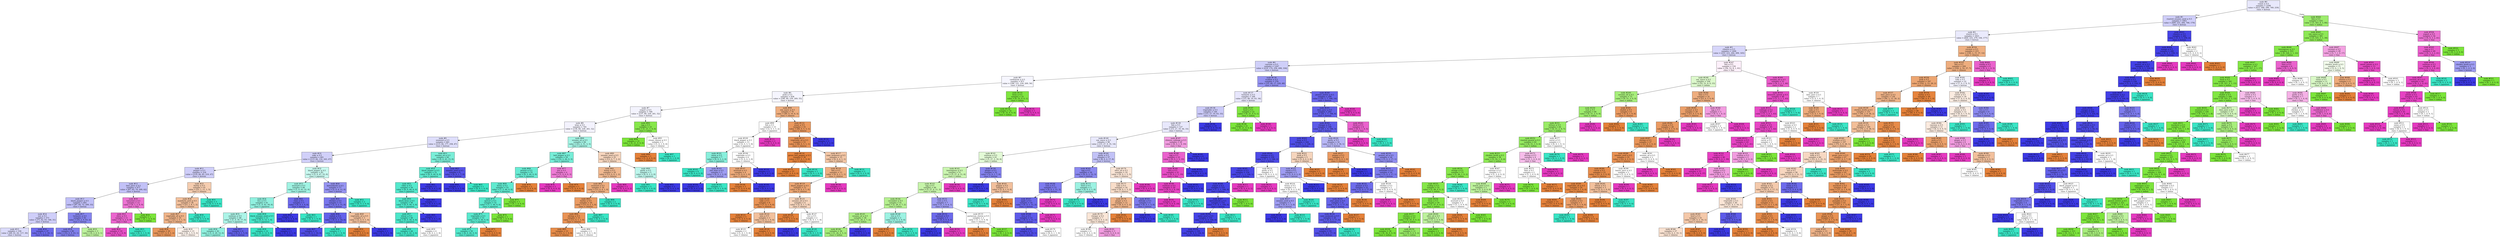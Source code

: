 digraph Tree {
node [shape=box, style="filled", color="black"] ;
0 [label=<node &#35;0<br/>cumin &le; 0.5<br/>samples = 2298<br/>value = [412, 568, 290, 769, 259]<br/>class = korean>, fillcolor="#e8e8fc"] ;
1 [label=<node &#35;1<br/>roasted_sesame_seed &le; 0.5<br/>samples = 1863<br/>value = [409, 225, 284, 766, 179]<br/>class = korean>, fillcolor="#cfcef9"] ;
0 -> 1 [labeldistance=2.5, labelangle=45, headlabel="True"] ;
2 [label=<node &#35;2<br/>starch &le; 0.5<br/>samples = 1621<br/>value = [404, 225, 279, 536, 177]<br/>class = korean>, fillcolor="#eaeafc"] ;
1 -> 2 ;
3 [label=<node &#35;3<br/>cilantro &le; 0.5<br/>samples = 1406<br/>value = [255, 223, 264, 499, 165]<br/>class = korean>, fillcolor="#d7d6fa"] ;
2 -> 3 ;
4 [label=<node &#35;4<br/>cayenne &le; 0.5<br/>samples = 1247<br/>value = [219, 170, 256, 498, 104]<br/>class = korean>, fillcolor="#cfcff9"] ;
3 -> 4 ;
5 [label=<node &#35;5<br/>cardamom &le; 0.5<br/>samples = 871<br/>value = [186, 121, 239, 269, 56]<br/>class = korean>, fillcolor="#f6f6fe"] ;
4 -> 5 ;
6 [label=<node &#35;6<br/>pork &le; 0.5<br/>samples = 838<br/>value = [186, 89, 239, 269, 55]<br/>class = korean>, fillcolor="#f5f5fe"] ;
5 -> 6 ;
7 [label=<node &#35;7<br/>yogurt &le; 0.5<br/>samples = 768<br/>value = [137, 89, 229, 261, 52]<br/>class = korean>, fillcolor="#f3f3fd"] ;
6 -> 7 ;
8 [label=<node &#35;8<br/>wine &le; 0.5<br/>samples = 745<br/>value = [136, 68, 228, 261, 52]<br/>class = korean>, fillcolor="#f3f2fd"] ;
7 -> 8 ;
9 [label=<node &#35;9<br/>seaweed &le; 0.5<br/>samples = 661<br/>value = [113, 66, 177, 258, 47]<br/>class = korean>, fillcolor="#dedefb"] ;
8 -> 9 ;
10 [label=<node &#35;10<br/>sake &le; 0.5<br/>samples = 601<br/>value = [113, 66, 132, 243, 47]<br/>class = korean>, fillcolor="#d1d0f9"] ;
9 -> 10 ;
11 [label=<node &#35;11<br/>pepper &le; 0.5<br/>samples = 518<br/>value = [110, 66, 85, 210, 47]<br/>class = korean>, fillcolor="#cfcef9"] ;
10 -> 11 ;
12 [label=<node &#35;12<br/>lime_juice &le; 0.5<br/>samples = 477<br/>value = [87, 65, 74, 209, 42]<br/>class = korean>, fillcolor="#c2c1f7"] ;
11 -> 12 ;
13 [label=<node &#35;13<br/>black_pepper &le; 0.5<br/>samples = 465<br/>value = [87, 64, 72, 209, 33]<br/>class = korean>, fillcolor="#c0bff7"] ;
12 -> 13 ;
14 [label=<node &#35;14<br/>nut &le; 0.5<br/>samples = 373<br/>value = [71, 62, 63, 146, 31]<br/>class = korean>, fillcolor="#cfcef9"] ;
13 -> 14 ;
15 [label=<node &#35;15<br/>samples = 336<br/>value = [66, 61, 62, 117, 30]<br/>class = korean>, fillcolor="#dadafa"] ;
14 -> 15 ;
16 [label=<node &#35;16<br/>samples = 37<br/>value = [5, 1, 1, 29, 1]<br/>class = korean>, fillcolor="#6d6aec"] ;
14 -> 16 ;
17 [label=<node &#35;17<br/>turmeric &le; 0.5<br/>samples = 92<br/>value = [16, 2, 9, 63, 2]<br/>class = korean>, fillcolor="#8685ef"] ;
13 -> 17 ;
18 [label=<node &#35;18<br/>samples = 89<br/>value = [16, 0, 9, 63, 1]<br/>class = korean>, fillcolor="#8180ee"] ;
17 -> 18 ;
19 [label=<node &#35;19<br/>samples = 3<br/>value = [0, 2, 0, 0, 1]<br/>class = indian>, fillcolor="#bdf29c"] ;
17 -> 19 ;
20 [label=<node &#35;20<br/>tamarind &le; 0.5<br/>samples = 12<br/>value = [0, 1, 2, 0, 9]<br/>class = thai>, fillcolor="#ed74d3"] ;
12 -> 20 ;
21 [label=<node &#35;21<br/>chive &le; 0.5<br/>samples = 11<br/>value = [0, 0, 2, 0, 9]<br/>class = thai>, fillcolor="#eb65ce"] ;
20 -> 21 ;
22 [label=<node &#35;22<br/>samples = 10<br/>value = [0, 0, 1, 0, 9]<br/>class = thai>, fillcolor="#e84fc7"] ;
21 -> 22 ;
23 [label=<node &#35;23<br/>samples = 1<br/>value = [0, 0, 1, 0, 0]<br/>class = japanese>, fillcolor="#39e5c5"] ;
21 -> 23 ;
24 [label=<node &#35;24<br/>samples = 1<br/>value = [0, 1, 0, 0, 0]<br/>class = indian>, fillcolor="#7be539"] ;
20 -> 24 ;
25 [label=<node &#35;25<br/>barley &le; 0.5<br/>samples = 41<br/>value = [23, 1, 11, 1, 5]<br/>class = chinese>, fillcolor="#f5cdb0"] ;
11 -> 25 ;
26 [label=<node &#35;26<br/>mandarin_peel &le; 0.5<br/>samples = 38<br/>value = [23, 1, 8, 1, 5]<br/>class = chinese>, fillcolor="#f2c09c"] ;
25 -> 26 ;
27 [label=<node &#35;27<br/>vegetable_oil &le; 0.5<br/>samples = 35<br/>value = [23, 1, 5, 1, 5]<br/>class = chinese>, fillcolor="#efb388"] ;
26 -> 27 ;
28 [label=<node &#35;28<br/>samples = 20<br/>value = [17, 0, 0, 1, 2]<br/>class = chinese>, fillcolor="#e9965a"] ;
27 -> 28 ;
29 [label=<node &#35;29<br/>samples = 15<br/>value = [6, 1, 5, 0, 3]<br/>class = chinese>, fillcolor="#fcf2eb"] ;
27 -> 29 ;
30 [label=<node &#35;30<br/>samples = 3<br/>value = [0, 0, 3, 0, 0]<br/>class = japanese>, fillcolor="#39e5c5"] ;
26 -> 30 ;
31 [label=<node &#35;31<br/>samples = 3<br/>value = [0, 0, 3, 0, 0]<br/>class = japanese>, fillcolor="#39e5c5"] ;
25 -> 31 ;
32 [label=<node &#35;32<br/>black_pepper &le; 0.5<br/>samples = 83<br/>value = [3, 0, 47, 33, 0]<br/>class = japanese>, fillcolor="#c8f8ef"] ;
10 -> 32 ;
33 [label=<node &#35;33<br/>mustard &le; 0.5<br/>samples = 66<br/>value = [1, 0, 43, 22, 0]<br/>class = japanese>, fillcolor="#a0f3e3"] ;
32 -> 33 ;
34 [label=<node &#35;34<br/>rice &le; 0.5<br/>samples = 61<br/>value = [1, 0, 42, 18, 0]<br/>class = japanese>, fillcolor="#90f0df"] ;
33 -> 34 ;
35 [label=<node &#35;35<br/>soybean &le; 0.5<br/>samples = 48<br/>value = [1, 0, 30, 17, 0]<br/>class = japanese>, fillcolor="#acf4e7"] ;
34 -> 35 ;
36 [label=<node &#35;36<br/>samples = 42<br/>value = [1, 0, 29, 12, 0]<br/>class = japanese>, fillcolor="#8ff0de"] ;
35 -> 36 ;
37 [label=<node &#35;37<br/>samples = 6<br/>value = [0, 0, 1, 5, 0]<br/>class = korean>, fillcolor="#6361ea"] ;
35 -> 37 ;
38 [label=<node &#35;38<br/>black_sesame_seed &le; 0.5<br/>samples = 13<br/>value = [0, 0, 12, 1, 0]<br/>class = japanese>, fillcolor="#49e7ca"] ;
34 -> 38 ;
39 [label=<node &#35;39<br/>samples = 12<br/>value = [0, 0, 12, 0, 0]<br/>class = japanese>, fillcolor="#39e5c5"] ;
38 -> 39 ;
40 [label=<node &#35;40<br/>samples = 1<br/>value = [0, 0, 0, 1, 0]<br/>class = korean>, fillcolor="#3c39e5"] ;
38 -> 40 ;
41 [label=<node &#35;41<br/>clam &le; 0.5<br/>samples = 5<br/>value = [0, 0, 1, 4, 0]<br/>class = korean>, fillcolor="#6d6aec"] ;
33 -> 41 ;
42 [label=<node &#35;42<br/>samples = 4<br/>value = [0, 0, 0, 4, 0]<br/>class = korean>, fillcolor="#3c39e5"] ;
41 -> 42 ;
43 [label=<node &#35;43<br/>samples = 1<br/>value = [0, 0, 1, 0, 0]<br/>class = japanese>, fillcolor="#39e5c5"] ;
41 -> 43 ;
44 [label=<node &#35;44<br/>katsuobushi &le; 0.5<br/>samples = 17<br/>value = [2, 0, 4, 11, 0]<br/>class = korean>, fillcolor="#9694f1"] ;
32 -> 44 ;
45 [label=<node &#35;45<br/>chicken &le; 0.5<br/>samples = 15<br/>value = [2, 0, 2, 11, 0]<br/>class = korean>, fillcolor="#7876ed"] ;
44 -> 45 ;
46 [label=<node &#35;46<br/>radish &le; 0.5<br/>samples = 12<br/>value = [0, 0, 2, 10, 0]<br/>class = korean>, fillcolor="#6361ea"] ;
45 -> 46 ;
47 [label=<node &#35;47<br/>samples = 11<br/>value = [0, 0, 1, 10, 0]<br/>class = korean>, fillcolor="#504de8"] ;
46 -> 47 ;
48 [label=<node &#35;48<br/>samples = 1<br/>value = [0, 0, 1, 0, 0]<br/>class = japanese>, fillcolor="#39e5c5"] ;
46 -> 48 ;
49 [label=<node &#35;49<br/>vegetable_oil &le; 0.5<br/>samples = 3<br/>value = [2, 0, 0, 1, 0]<br/>class = chinese>, fillcolor="#f2c09c"] ;
45 -> 49 ;
50 [label=<node &#35;50<br/>samples = 2<br/>value = [2, 0, 0, 0, 0]<br/>class = chinese>, fillcolor="#e58139"] ;
49 -> 50 ;
51 [label=<node &#35;51<br/>samples = 1<br/>value = [0, 0, 0, 1, 0]<br/>class = korean>, fillcolor="#3c39e5"] ;
49 -> 51 ;
52 [label=<node &#35;52<br/>samples = 2<br/>value = [0, 0, 2, 0, 0]<br/>class = japanese>, fillcolor="#39e5c5"] ;
44 -> 52 ;
53 [label=<node &#35;53<br/>sesame_oil &le; 0.5<br/>samples = 60<br/>value = [0, 0, 45, 15, 0]<br/>class = japanese>, fillcolor="#7beed8"] ;
9 -> 53 ;
54 [label=<node &#35;54<br/>black_pepper &le; 0.5<br/>samples = 52<br/>value = [0, 0, 44, 8, 0]<br/>class = japanese>, fillcolor="#5dead0"] ;
53 -> 54 ;
55 [label=<node &#35;55<br/>cider &le; 0.5<br/>samples = 50<br/>value = [0, 0, 44, 6, 0]<br/>class = japanese>, fillcolor="#54e9cd"] ;
54 -> 55 ;
56 [label=<node &#35;56<br/>black_bean &le; 0.5<br/>samples = 49<br/>value = [0, 0, 44, 5, 0]<br/>class = japanese>, fillcolor="#50e8cc"] ;
55 -> 56 ;
57 [label=<node &#35;57<br/>wheat &le; 0.5<br/>samples = 48<br/>value = [0, 0, 44, 4, 0]<br/>class = japanese>, fillcolor="#4be7ca"] ;
56 -> 57 ;
58 [label=<node &#35;58<br/>samples = 44<br/>value = [0, 0, 42, 2, 0]<br/>class = japanese>, fillcolor="#42e6c8"] ;
57 -> 58 ;
59 [label=<node &#35;59<br/>samples = 4<br/>value = [0, 0, 2, 2, 0]<br/>class = japanese>, fillcolor="#ffffff"] ;
57 -> 59 ;
60 [label=<node &#35;60<br/>samples = 1<br/>value = [0, 0, 0, 1, 0]<br/>class = korean>, fillcolor="#3c39e5"] ;
56 -> 60 ;
61 [label=<node &#35;61<br/>samples = 1<br/>value = [0, 0, 0, 1, 0]<br/>class = korean>, fillcolor="#3c39e5"] ;
55 -> 61 ;
62 [label=<node &#35;62<br/>samples = 2<br/>value = [0, 0, 0, 2, 0]<br/>class = korean>, fillcolor="#3c39e5"] ;
54 -> 62 ;
63 [label=<node &#35;63<br/>sesame_seed &le; 0.5<br/>samples = 8<br/>value = [0, 0, 1, 7, 0]<br/>class = korean>, fillcolor="#5855e9"] ;
53 -> 63 ;
64 [label=<node &#35;64<br/>samples = 7<br/>value = [0, 0, 0, 7, 0]<br/>class = korean>, fillcolor="#3c39e5"] ;
63 -> 64 ;
65 [label=<node &#35;65<br/>samples = 1<br/>value = [0, 0, 1, 0, 0]<br/>class = japanese>, fillcolor="#39e5c5"] ;
63 -> 65 ;
66 [label=<node &#35;66<br/>sesame_oil &le; 0.5<br/>samples = 84<br/>value = [23, 2, 51, 3, 5]<br/>class = japanese>, fillcolor="#a4f3e4"] ;
8 -> 66 ;
67 [label=<node &#35;67<br/>bell_pepper &le; 0.5<br/>samples = 59<br/>value = [10, 2, 44, 0, 3]<br/>class = japanese>, fillcolor="#76edd7"] ;
66 -> 67 ;
68 [label=<node &#35;68<br/>peanut &le; 0.5<br/>samples = 55<br/>value = [9, 2, 44, 0, 0]<br/>class = japanese>, fillcolor="#68ebd3"] ;
67 -> 68 ;
69 [label=<node &#35;69<br/>berry &le; 0.5<br/>samples = 53<br/>value = [7, 2, 44, 0, 0]<br/>class = japanese>, fillcolor="#60ead0"] ;
68 -> 69 ;
70 [label=<node &#35;70<br/>apricot &le; 0.5<br/>samples = 52<br/>value = [7, 1, 44, 0, 0]<br/>class = japanese>, fillcolor="#5ceacf"] ;
69 -> 70 ;
71 [label=<node &#35;71<br/>vegetable &le; 0.5<br/>samples = 51<br/>value = [7, 0, 44, 0, 0]<br/>class = japanese>, fillcolor="#58e9ce"] ;
70 -> 71 ;
72 [label=<node &#35;72<br/>samples = 50<br/>value = [6, 0, 44, 0, 0]<br/>class = japanese>, fillcolor="#54e9cd"] ;
71 -> 72 ;
73 [label=<node &#35;73<br/>samples = 1<br/>value = [1, 0, 0, 0, 0]<br/>class = chinese>, fillcolor="#e58139"] ;
71 -> 73 ;
74 [label=<node &#35;74<br/>samples = 1<br/>value = [0, 1, 0, 0, 0]<br/>class = indian>, fillcolor="#7be539"] ;
70 -> 74 ;
75 [label=<node &#35;75<br/>samples = 1<br/>value = [0, 1, 0, 0, 0]<br/>class = indian>, fillcolor="#7be539"] ;
69 -> 75 ;
76 [label=<node &#35;76<br/>samples = 2<br/>value = [2, 0, 0, 0, 0]<br/>class = chinese>, fillcolor="#e58139"] ;
68 -> 76 ;
77 [label=<node &#35;77<br/>pea &le; 0.5<br/>samples = 4<br/>value = [1, 0, 0, 0, 3]<br/>class = thai>, fillcolor="#ee7bd5"] ;
67 -> 77 ;
78 [label=<node &#35;78<br/>samples = 3<br/>value = [0, 0, 0, 0, 3]<br/>class = thai>, fillcolor="#e539c0"] ;
77 -> 78 ;
79 [label=<node &#35;79<br/>samples = 1<br/>value = [1, 0, 0, 0, 0]<br/>class = chinese>, fillcolor="#e58139"] ;
77 -> 79 ;
80 [label=<node &#35;80<br/>sesame_seed &le; 0.5<br/>samples = 25<br/>value = [13, 0, 7, 3, 2]<br/>class = chinese>, fillcolor="#f6d5bd"] ;
66 -> 80 ;
81 [label=<node &#35;81<br/>honey &le; 0.5<br/>samples = 20<br/>value = [13, 0, 4, 1, 2]<br/>class = chinese>, fillcolor="#f0b890"] ;
80 -> 81 ;
82 [label=<node &#35;82<br/>seaweed &le; 0.5<br/>samples = 18<br/>value = [13, 0, 4, 1, 0]<br/>class = chinese>, fillcolor="#eeae80"] ;
81 -> 82 ;
83 [label=<node &#35;83<br/>barley &le; 0.5<br/>samples = 16<br/>value = [13, 0, 2, 1, 0]<br/>class = chinese>, fillcolor="#eb9c63"] ;
82 -> 83 ;
84 [label=<node &#35;84<br/>shrimp &le; 0.5<br/>samples = 15<br/>value = [13, 0, 1, 1, 0]<br/>class = chinese>, fillcolor="#e99355"] ;
83 -> 84 ;
85 [label=<node &#35;85<br/>samples = 13<br/>value = [12, 0, 1, 0, 0]<br/>class = chinese>, fillcolor="#e78c49"] ;
84 -> 85 ;
86 [label=<node &#35;86<br/>samples = 2<br/>value = [1, 0, 0, 1, 0]<br/>class = chinese>, fillcolor="#ffffff"] ;
84 -> 86 ;
87 [label=<node &#35;87<br/>samples = 1<br/>value = [0, 0, 1, 0, 0]<br/>class = japanese>, fillcolor="#39e5c5"] ;
83 -> 87 ;
88 [label=<node &#35;88<br/>samples = 2<br/>value = [0, 0, 2, 0, 0]<br/>class = japanese>, fillcolor="#39e5c5"] ;
82 -> 88 ;
89 [label=<node &#35;89<br/>samples = 2<br/>value = [0, 0, 0, 0, 2]<br/>class = thai>, fillcolor="#e539c0"] ;
81 -> 89 ;
90 [label=<node &#35;90<br/>garlic &le; 0.5<br/>samples = 5<br/>value = [0, 0, 3, 2, 0]<br/>class = japanese>, fillcolor="#bdf6ec"] ;
80 -> 90 ;
91 [label=<node &#35;91<br/>samples = 3<br/>value = [0, 0, 3, 0, 0]<br/>class = japanese>, fillcolor="#39e5c5"] ;
90 -> 91 ;
92 [label=<node &#35;92<br/>samples = 2<br/>value = [0, 0, 0, 2, 0]<br/>class = korean>, fillcolor="#3c39e5"] ;
90 -> 92 ;
93 [label=<node &#35;93<br/>egg &le; 0.5<br/>samples = 23<br/>value = [1, 21, 1, 0, 0]<br/>class = indian>, fillcolor="#87e74b"] ;
7 -> 93 ;
94 [label=<node &#35;94<br/>samples = 21<br/>value = [0, 21, 0, 0, 0]<br/>class = indian>, fillcolor="#7be539"] ;
93 -> 94 ;
95 [label=<node &#35;95<br/>cream_cheese &le; 0.5<br/>samples = 2<br/>value = [1, 0, 1, 0, 0]<br/>class = chinese>, fillcolor="#ffffff"] ;
93 -> 95 ;
96 [label=<node &#35;96<br/>samples = 1<br/>value = [1, 0, 0, 0, 0]<br/>class = chinese>, fillcolor="#e58139"] ;
95 -> 96 ;
97 [label=<node &#35;97<br/>samples = 1<br/>value = [0, 0, 1, 0, 0]<br/>class = japanese>, fillcolor="#39e5c5"] ;
95 -> 97 ;
98 [label=<node &#35;98<br/>soy_sauce &le; 0.5<br/>samples = 70<br/>value = [49, 0, 10, 8, 3]<br/>class = chinese>, fillcolor="#eead7e"] ;
6 -> 98 ;
99 [label=<node &#35;99<br/>fish &le; 0.5<br/>samples = 15<br/>value = [3, 0, 5, 5, 2]<br/>class = japanese>, fillcolor="#ffffff"] ;
98 -> 99 ;
100 [label=<node &#35;100<br/>black_pepper &le; 0.5<br/>samples = 13<br/>value = [3, 0, 5, 5, 0]<br/>class = japanese>, fillcolor="#ffffff"] ;
99 -> 100 ;
101 [label=<node &#35;101<br/>onion &le; 0.5<br/>samples = 7<br/>value = [0, 0, 5, 2, 0]<br/>class = japanese>, fillcolor="#88efdc"] ;
100 -> 101 ;
102 [label=<node &#35;102<br/>samples = 4<br/>value = [0, 0, 4, 0, 0]<br/>class = japanese>, fillcolor="#39e5c5"] ;
101 -> 102 ;
103 [label=<node &#35;103<br/>red_wine &le; 0.5<br/>samples = 3<br/>value = [0, 0, 1, 2, 0]<br/>class = korean>, fillcolor="#9e9cf2"] ;
101 -> 103 ;
104 [label=<node &#35;104<br/>samples = 2<br/>value = [0, 0, 0, 2, 0]<br/>class = korean>, fillcolor="#3c39e5"] ;
103 -> 104 ;
105 [label=<node &#35;105<br/>samples = 1<br/>value = [0, 0, 1, 0, 0]<br/>class = japanese>, fillcolor="#39e5c5"] ;
103 -> 105 ;
106 [label=<node &#35;106<br/>vegetable &le; 0.5<br/>samples = 6<br/>value = [3, 0, 0, 3, 0]<br/>class = chinese>, fillcolor="#ffffff"] ;
100 -> 106 ;
107 [label=<node &#35;107<br/>mustard &le; 0.5<br/>samples = 4<br/>value = [3, 0, 0, 1, 0]<br/>class = chinese>, fillcolor="#eeab7b"] ;
106 -> 107 ;
108 [label=<node &#35;108<br/>samples = 3<br/>value = [3, 0, 0, 0, 0]<br/>class = chinese>, fillcolor="#e58139"] ;
107 -> 108 ;
109 [label=<node &#35;109<br/>samples = 1<br/>value = [0, 0, 0, 1, 0]<br/>class = korean>, fillcolor="#3c39e5"] ;
107 -> 109 ;
110 [label=<node &#35;110<br/>samples = 2<br/>value = [0, 0, 0, 2, 0]<br/>class = korean>, fillcolor="#3c39e5"] ;
106 -> 110 ;
111 [label=<node &#35;111<br/>samples = 2<br/>value = [0, 0, 0, 0, 2]<br/>class = thai>, fillcolor="#e539c0"] ;
99 -> 111 ;
112 [label=<node &#35;112<br/>yeast &le; 0.5<br/>samples = 55<br/>value = [46, 0, 5, 3, 1]<br/>class = chinese>, fillcolor="#ea985d"] ;
98 -> 112 ;
113 [label=<node &#35;113<br/>vegetable_oil &le; 0.5<br/>samples = 53<br/>value = [46, 0, 5, 1, 1]<br/>class = chinese>, fillcolor="#e99356"] ;
112 -> 113 ;
114 [label=<node &#35;114<br/>green_bell_pepper &le; 0.5<br/>samples = 38<br/>value = [37, 0, 1, 0, 0]<br/>class = chinese>, fillcolor="#e6843e"] ;
113 -> 114 ;
115 [label=<node &#35;115<br/>samples = 37<br/>value = [37, 0, 0, 0, 0]<br/>class = chinese>, fillcolor="#e58139"] ;
114 -> 115 ;
116 [label=<node &#35;116<br/>samples = 1<br/>value = [0, 0, 1, 0, 0]<br/>class = japanese>, fillcolor="#39e5c5"] ;
114 -> 116 ;
117 [label=<node &#35;117<br/>cane_molasses &le; 0.5<br/>samples = 15<br/>value = [9, 0, 4, 1, 1]<br/>class = chinese>, fillcolor="#f3c6a5"] ;
113 -> 117 ;
118 [label=<node &#35;118<br/>fish &le; 0.5<br/>samples = 13<br/>value = [9, 0, 2, 1, 1]<br/>class = chinese>, fillcolor="#eeaf81"] ;
117 -> 118 ;
119 [label=<node &#35;119<br/>black_pepper &le; 0.5<br/>samples = 12<br/>value = [9, 0, 2, 1, 0]<br/>class = chinese>, fillcolor="#eda774"] ;
118 -> 119 ;
120 [label=<node &#35;120<br/>sake &le; 0.5<br/>samples = 8<br/>value = [7, 0, 1, 0, 0]<br/>class = chinese>, fillcolor="#e99355"] ;
119 -> 120 ;
121 [label=<node &#35;121<br/>samples = 5<br/>value = [5, 0, 0, 0, 0]<br/>class = chinese>, fillcolor="#e58139"] ;
120 -> 121 ;
122 [label=<node &#35;122<br/>nira &le; 0.5<br/>samples = 3<br/>value = [2, 0, 1, 0, 0]<br/>class = chinese>, fillcolor="#f2c09c"] ;
120 -> 122 ;
123 [label=<node &#35;123<br/>samples = 2<br/>value = [1, 0, 1, 0, 0]<br/>class = chinese>, fillcolor="#ffffff"] ;
122 -> 123 ;
124 [label=<node &#35;124<br/>samples = 1<br/>value = [1, 0, 0, 0, 0]<br/>class = chinese>, fillcolor="#e58139"] ;
122 -> 124 ;
125 [label=<node &#35;125<br/>sesame_oil &le; 0.5<br/>samples = 4<br/>value = [2, 0, 1, 1, 0]<br/>class = chinese>, fillcolor="#f6d5bd"] ;
119 -> 125 ;
126 [label=<node &#35;126<br/>samples = 2<br/>value = [2, 0, 0, 0, 0]<br/>class = chinese>, fillcolor="#e58139"] ;
125 -> 126 ;
127 [label=<node &#35;127<br/>rice &le; 0.5<br/>samples = 2<br/>value = [0, 0, 1, 1, 0]<br/>class = japanese>, fillcolor="#ffffff"] ;
125 -> 127 ;
128 [label=<node &#35;128<br/>samples = 1<br/>value = [0, 0, 0, 1, 0]<br/>class = korean>, fillcolor="#3c39e5"] ;
127 -> 128 ;
129 [label=<node &#35;129<br/>samples = 1<br/>value = [0, 0, 1, 0, 0]<br/>class = japanese>, fillcolor="#39e5c5"] ;
127 -> 129 ;
130 [label=<node &#35;130<br/>samples = 1<br/>value = [0, 0, 0, 0, 1]<br/>class = thai>, fillcolor="#e539c0"] ;
118 -> 130 ;
131 [label=<node &#35;131<br/>samples = 2<br/>value = [0, 0, 2, 0, 0]<br/>class = japanese>, fillcolor="#39e5c5"] ;
117 -> 131 ;
132 [label=<node &#35;132<br/>samples = 2<br/>value = [0, 0, 0, 2, 0]<br/>class = korean>, fillcolor="#3c39e5"] ;
112 -> 132 ;
133 [label=<node &#35;133<br/>bean &le; 0.5<br/>samples = 33<br/>value = [0, 32, 0, 0, 1]<br/>class = indian>, fillcolor="#7fe63f"] ;
5 -> 133 ;
134 [label=<node &#35;134<br/>samples = 32<br/>value = [0, 32, 0, 0, 0]<br/>class = indian>, fillcolor="#7be539"] ;
133 -> 134 ;
135 [label=<node &#35;135<br/>samples = 1<br/>value = [0, 0, 0, 0, 1]<br/>class = thai>, fillcolor="#e539c0"] ;
133 -> 135 ;
136 [label=<node &#35;136<br/>scallion &le; 0.5<br/>samples = 376<br/>value = [33, 49, 17, 229, 48]<br/>class = korean>, fillcolor="#9492f1"] ;
4 -> 136 ;
137 [label=<node &#35;137<br/>turmeric &le; 0.5<br/>samples = 168<br/>value = [13, 48, 10, 63, 34]<br/>class = korean>, fillcolor="#e7e6fc"] ;
136 -> 137 ;
138 [label=<node &#35;138<br/>vegetable &le; 0.5<br/>samples = 146<br/>value = [13, 27, 10, 63, 33]<br/>class = korean>, fillcolor="#cbcaf8"] ;
137 -> 138 ;
139 [label=<node &#35;139<br/>fish &le; 0.5<br/>samples = 127<br/>value = [13, 27, 10, 44, 33]<br/>class = korean>, fillcolor="#e8e8fc"] ;
138 -> 139 ;
140 [label=<node &#35;140<br/>soy_sauce &le; 0.5<br/>samples = 98<br/>value = [13, 27, 9, 35, 14]<br/>class = korean>, fillcolor="#e9e9fc"] ;
139 -> 140 ;
141 [label=<node &#35;141<br/>soybean &le; 0.5<br/>samples = 61<br/>value = [5, 27, 5, 18, 6]<br/>class = indian>, fillcolor="#e3fad6"] ;
140 -> 141 ;
142 [label=<node &#35;142<br/>lemongrass &le; 0.5<br/>samples = 51<br/>value = [3, 27, 4, 11, 6]<br/>class = indian>, fillcolor="#caf5b0"] ;
141 -> 142 ;
143 [label=<node &#35;143<br/>egg &le; 0.5<br/>samples = 48<br/>value = [3, 27, 4, 11, 3]<br/>class = indian>, fillcolor="#c6f4a9"] ;
142 -> 143 ;
144 [label=<node &#35;144<br/>cucumber &le; 0.5<br/>samples = 41<br/>value = [2, 26, 4, 7, 2]<br/>class = indian>, fillcolor="#b5f090"] ;
143 -> 144 ;
145 [label=<node &#35;145<br/>sesame_oil &le; 0.5<br/>samples = 38<br/>value = [1, 26, 2, 7, 2]<br/>class = indian>, fillcolor="#aeef86"] ;
144 -> 145 ;
146 [label=<node &#35;146<br/>samples = 36<br/>value = [1, 26, 2, 5, 2]<br/>class = indian>, fillcolor="#a6ed79"] ;
145 -> 146 ;
147 [label=<node &#35;147<br/>samples = 2<br/>value = [0, 0, 0, 2, 0]<br/>class = korean>, fillcolor="#3c39e5"] ;
145 -> 147 ;
148 [label=<node &#35;148<br/>rice &le; 0.5<br/>samples = 3<br/>value = [1, 0, 2, 0, 0]<br/>class = japanese>, fillcolor="#9cf2e2"] ;
144 -> 148 ;
149 [label=<node &#35;149<br/>samples = 1<br/>value = [1, 0, 0, 0, 0]<br/>class = chinese>, fillcolor="#e58139"] ;
148 -> 149 ;
150 [label=<node &#35;150<br/>samples = 2<br/>value = [0, 0, 2, 0, 0]<br/>class = japanese>, fillcolor="#39e5c5"] ;
148 -> 150 ;
151 [label=<node &#35;151<br/>corn &le; 0.5<br/>samples = 7<br/>value = [1, 1, 0, 4, 1]<br/>class = korean>, fillcolor="#9e9cf2"] ;
143 -> 151 ;
152 [label=<node &#35;152<br/>mustard &le; 0.5<br/>samples = 5<br/>value = [0, 0, 0, 4, 1]<br/>class = korean>, fillcolor="#6d6aec"] ;
151 -> 152 ;
153 [label=<node &#35;153<br/>samples = 4<br/>value = [0, 0, 0, 4, 0]<br/>class = korean>, fillcolor="#3c39e5"] ;
152 -> 153 ;
154 [label=<node &#35;154<br/>samples = 1<br/>value = [0, 0, 0, 0, 1]<br/>class = thai>, fillcolor="#e539c0"] ;
152 -> 154 ;
155 [label=<node &#35;155<br/>parmesan_cheese &le; 0.5<br/>samples = 2<br/>value = [1, 1, 0, 0, 0]<br/>class = chinese>, fillcolor="#ffffff"] ;
151 -> 155 ;
156 [label=<node &#35;156<br/>samples = 1<br/>value = [1, 0, 0, 0, 0]<br/>class = chinese>, fillcolor="#e58139"] ;
155 -> 156 ;
157 [label=<node &#35;157<br/>samples = 1<br/>value = [0, 1, 0, 0, 0]<br/>class = indian>, fillcolor="#7be539"] ;
155 -> 157 ;
158 [label=<node &#35;158<br/>samples = 3<br/>value = [0, 0, 0, 0, 3]<br/>class = thai>, fillcolor="#e539c0"] ;
142 -> 158 ;
159 [label=<node &#35;159<br/>ginger &le; 0.5<br/>samples = 10<br/>value = [2, 0, 1, 7, 0]<br/>class = korean>, fillcolor="#8583ef"] ;
141 -> 159 ;
160 [label=<node &#35;160<br/>samples = 7<br/>value = [0, 0, 0, 7, 0]<br/>class = korean>, fillcolor="#3c39e5"] ;
159 -> 160 ;
161 [label=<node &#35;161<br/>pepper &le; 0.5<br/>samples = 3<br/>value = [2, 0, 1, 0, 0]<br/>class = chinese>, fillcolor="#f2c09c"] ;
159 -> 161 ;
162 [label=<node &#35;162<br/>samples = 1<br/>value = [0, 0, 1, 0, 0]<br/>class = japanese>, fillcolor="#39e5c5"] ;
161 -> 162 ;
163 [label=<node &#35;163<br/>samples = 2<br/>value = [2, 0, 0, 0, 0]<br/>class = chinese>, fillcolor="#e58139"] ;
161 -> 163 ;
164 [label=<node &#35;164<br/>garlic &le; 0.5<br/>samples = 37<br/>value = [8, 0, 4, 17, 8]<br/>class = korean>, fillcolor="#c2c2f7"] ;
140 -> 164 ;
165 [label=<node &#35;165<br/>egg &le; 0.5<br/>samples = 18<br/>value = [0, 0, 3, 12, 3]<br/>class = korean>, fillcolor="#8a88ef"] ;
164 -> 165 ;
166 [label=<node &#35;166<br/>corn &le; 0.5<br/>samples = 15<br/>value = [0, 0, 1, 11, 3]<br/>class = korean>, fillcolor="#7d7bee"] ;
165 -> 166 ;
167 [label=<node &#35;167<br/>apple &le; 0.5<br/>samples = 14<br/>value = [0, 0, 1, 11, 2]<br/>class = korean>, fillcolor="#6d6bec"] ;
166 -> 167 ;
168 [label=<node &#35;168<br/>rice &le; 0.5<br/>samples = 13<br/>value = [0, 0, 1, 11, 1]<br/>class = korean>, fillcolor="#5d5ae9"] ;
167 -> 168 ;
169 [label=<node &#35;169<br/>samples = 11<br/>value = [0, 0, 0, 10, 1]<br/>class = korean>, fillcolor="#504de8"] ;
168 -> 169 ;
170 [label=<node &#35;170<br/>samples = 2<br/>value = [0, 0, 1, 1, 0]<br/>class = japanese>, fillcolor="#ffffff"] ;
168 -> 170 ;
171 [label=<node &#35;171<br/>samples = 1<br/>value = [0, 0, 0, 0, 1]<br/>class = thai>, fillcolor="#e539c0"] ;
167 -> 171 ;
172 [label=<node &#35;172<br/>samples = 1<br/>value = [0, 0, 0, 0, 1]<br/>class = thai>, fillcolor="#e539c0"] ;
166 -> 172 ;
173 [label=<node &#35;173<br/>beef &le; 0.5<br/>samples = 3<br/>value = [0, 0, 2, 1, 0]<br/>class = japanese>, fillcolor="#9cf2e2"] ;
165 -> 173 ;
174 [label=<node &#35;174<br/>samples = 2<br/>value = [0, 0, 2, 0, 0]<br/>class = japanese>, fillcolor="#39e5c5"] ;
173 -> 174 ;
175 [label=<node &#35;175<br/>samples = 1<br/>value = [0, 0, 0, 1, 0]<br/>class = korean>, fillcolor="#3c39e5"] ;
173 -> 175 ;
176 [label=<node &#35;176<br/>olive_oil &le; 0.5<br/>samples = 19<br/>value = [8, 0, 1, 5, 5]<br/>class = chinese>, fillcolor="#f9e4d5"] ;
164 -> 176 ;
177 [label=<node &#35;177<br/>sake &le; 0.5<br/>samples = 16<br/>value = [8, 0, 1, 5, 2]<br/>class = chinese>, fillcolor="#f8ddc9"] ;
176 -> 177 ;
178 [label=<node &#35;178<br/>ginger &le; 0.5<br/>samples = 12<br/>value = [8, 0, 0, 2, 2]<br/>class = chinese>, fillcolor="#efb388"] ;
177 -> 178 ;
179 [label=<node &#35;179<br/>vinegar &le; 0.5<br/>samples = 7<br/>value = [3, 0, 0, 2, 2]<br/>class = chinese>, fillcolor="#fae6d7"] ;
178 -> 179 ;
180 [label=<node &#35;180<br/>samples = 4<br/>value = [2, 0, 0, 2, 0]<br/>class = chinese>, fillcolor="#ffffff"] ;
179 -> 180 ;
181 [label=<node &#35;181<br/>samples = 3<br/>value = [1, 0, 0, 0, 2]<br/>class = thai>, fillcolor="#f29ce0"] ;
179 -> 181 ;
182 [label=<node &#35;182<br/>samples = 5<br/>value = [5, 0, 0, 0, 0]<br/>class = chinese>, fillcolor="#e58139"] ;
178 -> 182 ;
183 [label=<node &#35;183<br/>shiitake &le; 0.5<br/>samples = 4<br/>value = [0, 0, 1, 3, 0]<br/>class = korean>, fillcolor="#7d7bee"] ;
177 -> 183 ;
184 [label=<node &#35;184<br/>samples = 3<br/>value = [0, 0, 0, 3, 0]<br/>class = korean>, fillcolor="#3c39e5"] ;
183 -> 184 ;
185 [label=<node &#35;185<br/>samples = 1<br/>value = [0, 0, 1, 0, 0]<br/>class = japanese>, fillcolor="#39e5c5"] ;
183 -> 185 ;
186 [label=<node &#35;186<br/>samples = 3<br/>value = [0, 0, 0, 0, 3]<br/>class = thai>, fillcolor="#e539c0"] ;
176 -> 186 ;
187 [label=<node &#35;187<br/>chinese_cabbage &le; 0.5<br/>samples = 29<br/>value = [0, 0, 1, 9, 19]<br/>class = thai>, fillcolor="#f29ce0"] ;
139 -> 187 ;
188 [label=<node &#35;188<br/>egg &le; 0.5<br/>samples = 23<br/>value = [0, 0, 1, 3, 19]<br/>class = thai>, fillcolor="#ea61cd"] ;
187 -> 188 ;
189 [label=<node &#35;189<br/>nira &le; 0.5<br/>samples = 21<br/>value = [0, 0, 1, 1, 19]<br/>class = thai>, fillcolor="#e84dc6"] ;
188 -> 189 ;
190 [label=<node &#35;190<br/>soybean &le; 0.5<br/>samples = 20<br/>value = [0, 0, 1, 0, 19]<br/>class = thai>, fillcolor="#e643c3"] ;
189 -> 190 ;
191 [label=<node &#35;191<br/>samples = 19<br/>value = [0, 0, 0, 0, 19]<br/>class = thai>, fillcolor="#e539c0"] ;
190 -> 191 ;
192 [label=<node &#35;192<br/>samples = 1<br/>value = [0, 0, 1, 0, 0]<br/>class = japanese>, fillcolor="#39e5c5"] ;
190 -> 192 ;
193 [label=<node &#35;193<br/>samples = 1<br/>value = [0, 0, 0, 1, 0]<br/>class = korean>, fillcolor="#3c39e5"] ;
189 -> 193 ;
194 [label=<node &#35;194<br/>samples = 2<br/>value = [0, 0, 0, 2, 0]<br/>class = korean>, fillcolor="#3c39e5"] ;
188 -> 194 ;
195 [label=<node &#35;195<br/>samples = 6<br/>value = [0, 0, 0, 6, 0]<br/>class = korean>, fillcolor="#3c39e5"] ;
187 -> 195 ;
196 [label=<node &#35;196<br/>samples = 19<br/>value = [0, 0, 0, 19, 0]<br/>class = korean>, fillcolor="#3c39e5"] ;
138 -> 196 ;
197 [label=<node &#35;197<br/>basil &le; 0.5<br/>samples = 22<br/>value = [0, 21, 0, 0, 1]<br/>class = indian>, fillcolor="#81e642"] ;
137 -> 197 ;
198 [label=<node &#35;198<br/>samples = 21<br/>value = [0, 21, 0, 0, 0]<br/>class = indian>, fillcolor="#7be539"] ;
197 -> 198 ;
199 [label=<node &#35;199<br/>samples = 1<br/>value = [0, 0, 0, 0, 1]<br/>class = thai>, fillcolor="#e539c0"] ;
197 -> 199 ;
200 [label=<node &#35;200<br/>peanut_butter &le; 0.5<br/>samples = 208<br/>value = [20, 1, 7, 166, 14]<br/>class = korean>, fillcolor="#6865eb"] ;
136 -> 200 ;
201 [label=<node &#35;201<br/>lime_juice &le; 0.5<br/>samples = 202<br/>value = [20, 1, 7, 166, 8]<br/>class = korean>, fillcolor="#6360ea"] ;
200 -> 201 ;
202 [label=<node &#35;202<br/>vinegar &le; 0.5<br/>samples = 196<br/>value = [20, 1, 6, 166, 3]<br/>class = korean>, fillcolor="#5d5be9"] ;
201 -> 202 ;
203 [label=<node &#35;203<br/>bean &le; 0.5<br/>samples = 164<br/>value = [10, 1, 3, 148, 2]<br/>class = korean>, fillcolor="#504ee8"] ;
202 -> 203 ;
204 [label=<node &#35;204<br/>chicken &le; 0.5<br/>samples = 159<br/>value = [7, 1, 3, 146, 2]<br/>class = korean>, fillcolor="#4d4ae7"] ;
203 -> 204 ;
205 [label=<node &#35;205<br/>tomato &le; 0.5<br/>samples = 154<br/>value = [7, 1, 1, 144, 1]<br/>class = korean>, fillcolor="#4946e7"] ;
204 -> 205 ;
206 [label=<node &#35;206<br/>yogurt &le; 0.5<br/>samples = 153<br/>value = [7, 1, 1, 144, 0]<br/>class = korean>, fillcolor="#4845e7"] ;
205 -> 206 ;
207 [label=<node &#35;207<br/>katsuobushi &le; 0.5<br/>samples = 152<br/>value = [7, 0, 1, 144, 0]<br/>class = korean>, fillcolor="#4744e6"] ;
206 -> 207 ;
208 [label=<node &#35;208<br/>anise_seed &le; 0.5<br/>samples = 151<br/>value = [7, 0, 0, 144, 0]<br/>class = korean>, fillcolor="#4543e6"] ;
207 -> 208 ;
209 [label=<node &#35;209<br/>samples = 150<br/>value = [6, 0, 0, 144, 0]<br/>class = korean>, fillcolor="#4441e6"] ;
208 -> 209 ;
210 [label=<node &#35;210<br/>samples = 1<br/>value = [1, 0, 0, 0, 0]<br/>class = chinese>, fillcolor="#e58139"] ;
208 -> 210 ;
211 [label=<node &#35;211<br/>samples = 1<br/>value = [0, 0, 1, 0, 0]<br/>class = japanese>, fillcolor="#39e5c5"] ;
207 -> 211 ;
212 [label=<node &#35;212<br/>samples = 1<br/>value = [0, 1, 0, 0, 0]<br/>class = indian>, fillcolor="#7be539"] ;
206 -> 212 ;
213 [label=<node &#35;213<br/>samples = 1<br/>value = [0, 0, 0, 0, 1]<br/>class = thai>, fillcolor="#e539c0"] ;
205 -> 213 ;
214 [label=<node &#35;214<br/>garlic &le; 0.5<br/>samples = 5<br/>value = [0, 0, 2, 2, 1]<br/>class = japanese>, fillcolor="#ffffff"] ;
204 -> 214 ;
215 [label=<node &#35;215<br/>samples = 1<br/>value = [0, 0, 0, 0, 1]<br/>class = thai>, fillcolor="#e539c0"] ;
214 -> 215 ;
216 [label=<node &#35;216<br/>honey &le; 0.5<br/>samples = 4<br/>value = [0, 0, 2, 2, 0]<br/>class = japanese>, fillcolor="#ffffff"] ;
214 -> 216 ;
217 [label=<node &#35;217<br/>sesame_seed &le; 0.5<br/>samples = 3<br/>value = [0, 0, 1, 2, 0]<br/>class = korean>, fillcolor="#9e9cf2"] ;
216 -> 217 ;
218 [label=<node &#35;218<br/>samples = 2<br/>value = [0, 0, 0, 2, 0]<br/>class = korean>, fillcolor="#3c39e5"] ;
217 -> 218 ;
219 [label=<node &#35;219<br/>samples = 1<br/>value = [0, 0, 1, 0, 0]<br/>class = japanese>, fillcolor="#39e5c5"] ;
217 -> 219 ;
220 [label=<node &#35;220<br/>samples = 1<br/>value = [0, 0, 1, 0, 0]<br/>class = japanese>, fillcolor="#39e5c5"] ;
216 -> 220 ;
221 [label=<node &#35;221<br/>pork &le; 0.5<br/>samples = 5<br/>value = [3, 0, 0, 2, 0]<br/>class = chinese>, fillcolor="#f6d5bd"] ;
203 -> 221 ;
222 [label=<node &#35;222<br/>squid &le; 0.5<br/>samples = 3<br/>value = [1, 0, 0, 2, 0]<br/>class = korean>, fillcolor="#9e9cf2"] ;
221 -> 222 ;
223 [label=<node &#35;223<br/>samples = 2<br/>value = [0, 0, 0, 2, 0]<br/>class = korean>, fillcolor="#3c39e5"] ;
222 -> 223 ;
224 [label=<node &#35;224<br/>samples = 1<br/>value = [1, 0, 0, 0, 0]<br/>class = chinese>, fillcolor="#e58139"] ;
222 -> 224 ;
225 [label=<node &#35;225<br/>samples = 2<br/>value = [2, 0, 0, 0, 0]<br/>class = chinese>, fillcolor="#e58139"] ;
221 -> 225 ;
226 [label=<node &#35;226<br/>garlic &le; 0.5<br/>samples = 32<br/>value = [10, 0, 3, 18, 1]<br/>class = korean>, fillcolor="#b8b7f6"] ;
202 -> 226 ;
227 [label=<node &#35;227<br/>pepper &le; 0.5<br/>samples = 6<br/>value = [5, 0, 0, 1, 0]<br/>class = chinese>, fillcolor="#ea9a61"] ;
226 -> 227 ;
228 [label=<node &#35;228<br/>samples = 5<br/>value = [5, 0, 0, 0, 0]<br/>class = chinese>, fillcolor="#e58139"] ;
227 -> 228 ;
229 [label=<node &#35;229<br/>samples = 1<br/>value = [0, 0, 0, 1, 0]<br/>class = korean>, fillcolor="#3c39e5"] ;
227 -> 229 ;
230 [label=<node &#35;230<br/>peanut_oil &le; 0.5<br/>samples = 26<br/>value = [5, 0, 3, 17, 1]<br/>class = korean>, fillcolor="#908ef0"] ;
226 -> 230 ;
231 [label=<node &#35;231<br/>coriander &le; 0.5<br/>samples = 24<br/>value = [3, 0, 3, 17, 1]<br/>class = korean>, fillcolor="#7d7bee"] ;
230 -> 231 ;
232 [label=<node &#35;232<br/>peanut &le; 0.5<br/>samples = 22<br/>value = [2, 0, 3, 17, 0]<br/>class = korean>, fillcolor="#6f6dec"] ;
231 -> 232 ;
233 [label=<node &#35;233<br/>star_anise &le; 0.5<br/>samples = 21<br/>value = [1, 0, 3, 17, 0]<br/>class = korean>, fillcolor="#6765eb"] ;
232 -> 233 ;
234 [label=<node &#35;234<br/>cane_molasses &le; 0.5<br/>samples = 20<br/>value = [0, 0, 3, 17, 0]<br/>class = korean>, fillcolor="#5e5cea"] ;
233 -> 234 ;
235 [label=<node &#35;235<br/>samples = 19<br/>value = [0, 0, 2, 17, 0]<br/>class = korean>, fillcolor="#5350e8"] ;
234 -> 235 ;
236 [label=<node &#35;236<br/>samples = 1<br/>value = [0, 0, 1, 0, 0]<br/>class = japanese>, fillcolor="#39e5c5"] ;
234 -> 236 ;
237 [label=<node &#35;237<br/>samples = 1<br/>value = [1, 0, 0, 0, 0]<br/>class = chinese>, fillcolor="#e58139"] ;
233 -> 237 ;
238 [label=<node &#35;238<br/>samples = 1<br/>value = [1, 0, 0, 0, 0]<br/>class = chinese>, fillcolor="#e58139"] ;
232 -> 238 ;
239 [label=<node &#35;239<br/>chicken &le; 0.5<br/>samples = 2<br/>value = [1, 0, 0, 0, 1]<br/>class = chinese>, fillcolor="#ffffff"] ;
231 -> 239 ;
240 [label=<node &#35;240<br/>samples = 1<br/>value = [0, 0, 0, 0, 1]<br/>class = thai>, fillcolor="#e539c0"] ;
239 -> 240 ;
241 [label=<node &#35;241<br/>samples = 1<br/>value = [1, 0, 0, 0, 0]<br/>class = chinese>, fillcolor="#e58139"] ;
239 -> 241 ;
242 [label=<node &#35;242<br/>samples = 2<br/>value = [2, 0, 0, 0, 0]<br/>class = chinese>, fillcolor="#e58139"] ;
230 -> 242 ;
243 [label=<node &#35;243<br/>litchi &le; 0.5<br/>samples = 6<br/>value = [0, 0, 1, 0, 5]<br/>class = thai>, fillcolor="#ea61cd"] ;
201 -> 243 ;
244 [label=<node &#35;244<br/>samples = 5<br/>value = [0, 0, 0, 0, 5]<br/>class = thai>, fillcolor="#e539c0"] ;
243 -> 244 ;
245 [label=<node &#35;245<br/>samples = 1<br/>value = [0, 0, 1, 0, 0]<br/>class = japanese>, fillcolor="#39e5c5"] ;
243 -> 245 ;
246 [label=<node &#35;246<br/>samples = 6<br/>value = [0, 0, 0, 0, 6]<br/>class = thai>, fillcolor="#e539c0"] ;
200 -> 246 ;
247 [label=<node &#35;247<br/>fish &le; 0.5<br/>samples = 159<br/>value = [36, 53, 8, 1, 61]<br/>class = thai>, fillcolor="#fdf0fa"] ;
3 -> 247 ;
248 [label=<node &#35;248<br/>soy_sauce &le; 0.5<br/>samples = 104<br/>value = [32, 51, 6, 0, 15]<br/>class = indian>, fillcolor="#dcf8cb"] ;
247 -> 248 ;
249 [label=<node &#35;249<br/>sesame_oil &le; 0.5<br/>samples = 72<br/>value = [9, 51, 3, 0, 9]<br/>class = indian>, fillcolor="#a7ee7b"] ;
248 -> 249 ;
250 [label=<node &#35;250<br/>root &le; 0.5<br/>samples = 66<br/>value = [4, 51, 2, 0, 9]<br/>class = indian>, fillcolor="#9eec6d"] ;
249 -> 250 ;
251 [label=<node &#35;251<br/>lettuce &le; 0.5<br/>samples = 64<br/>value = [4, 51, 2, 0, 7]<br/>class = indian>, fillcolor="#99eb66"] ;
250 -> 251 ;
252 [label=<node &#35;252<br/>roasted_peanut &le; 0.5<br/>samples = 62<br/>value = [4, 51, 1, 0, 6]<br/>class = indian>, fillcolor="#95ea60"] ;
251 -> 252 ;
253 [label=<node &#35;253<br/>chicken_broth &le; 0.5<br/>samples = 58<br/>value = [3, 50, 1, 0, 4]<br/>class = indian>, fillcolor="#8fe956"] ;
252 -> 253 ;
254 [label=<node &#35;254<br/>orange &le; 0.5<br/>samples = 53<br/>value = [2, 48, 1, 0, 2]<br/>class = indian>, fillcolor="#88e84c"] ;
253 -> 254 ;
255 [label=<node &#35;255<br/>scallop &le; 0.5<br/>samples = 52<br/>value = [2, 48, 0, 0, 2]<br/>class = indian>, fillcolor="#86e749"] ;
254 -> 255 ;
256 [label=<node &#35;256<br/>bean &le; 0.5<br/>samples = 50<br/>value = [1, 47, 0, 0, 2]<br/>class = indian>, fillcolor="#83e745"] ;
255 -> 256 ;
257 [label=<node &#35;257<br/>chicken &le; 0.5<br/>samples = 47<br/>value = [0, 45, 0, 0, 2]<br/>class = indian>, fillcolor="#81e642"] ;
256 -> 257 ;
258 [label=<node &#35;258<br/>samples = 36<br/>value = [0, 36, 0, 0, 0]<br/>class = indian>, fillcolor="#7be539"] ;
257 -> 258 ;
259 [label=<node &#35;259<br/>samples = 11<br/>value = [0, 9, 0, 0, 2]<br/>class = indian>, fillcolor="#98eb65"] ;
257 -> 259 ;
260 [label=<node &#35;260<br/>olive_oil &le; 0.5<br/>samples = 3<br/>value = [1, 2, 0, 0, 0]<br/>class = indian>, fillcolor="#bdf29c"] ;
256 -> 260 ;
261 [label=<node &#35;261<br/>samples = 2<br/>value = [0, 2, 0, 0, 0]<br/>class = indian>, fillcolor="#7be539"] ;
260 -> 261 ;
262 [label=<node &#35;262<br/>samples = 1<br/>value = [1, 0, 0, 0, 0]<br/>class = chinese>, fillcolor="#e58139"] ;
260 -> 262 ;
263 [label=<node &#35;263<br/>mustard &le; 0.5<br/>samples = 2<br/>value = [1, 1, 0, 0, 0]<br/>class = chinese>, fillcolor="#ffffff"] ;
255 -> 263 ;
264 [label=<node &#35;264<br/>samples = 1<br/>value = [1, 0, 0, 0, 0]<br/>class = chinese>, fillcolor="#e58139"] ;
263 -> 264 ;
265 [label=<node &#35;265<br/>samples = 1<br/>value = [0, 1, 0, 0, 0]<br/>class = indian>, fillcolor="#7be539"] ;
263 -> 265 ;
266 [label=<node &#35;266<br/>samples = 1<br/>value = [0, 0, 1, 0, 0]<br/>class = japanese>, fillcolor="#39e5c5"] ;
254 -> 266 ;
267 [label=<node &#35;267<br/>cayenne &le; 0.5<br/>samples = 5<br/>value = [1, 2, 0, 0, 2]<br/>class = indian>, fillcolor="#ffffff"] ;
253 -> 267 ;
268 [label=<node &#35;268<br/>lemon_juice &le; 0.5<br/>samples = 3<br/>value = [1, 2, 0, 0, 0]<br/>class = indian>, fillcolor="#bdf29c"] ;
267 -> 268 ;
269 [label=<node &#35;269<br/>samples = 1<br/>value = [1, 0, 0, 0, 0]<br/>class = chinese>, fillcolor="#e58139"] ;
268 -> 269 ;
270 [label=<node &#35;270<br/>samples = 2<br/>value = [0, 2, 0, 0, 0]<br/>class = indian>, fillcolor="#7be539"] ;
268 -> 270 ;
271 [label=<node &#35;271<br/>samples = 2<br/>value = [0, 0, 0, 0, 2]<br/>class = thai>, fillcolor="#e539c0"] ;
267 -> 271 ;
272 [label=<node &#35;272<br/>shrimp &le; 0.5<br/>samples = 4<br/>value = [1, 1, 0, 0, 2]<br/>class = thai>, fillcolor="#f6bdea"] ;
252 -> 272 ;
273 [label=<node &#35;273<br/>lime &le; 0.5<br/>samples = 2<br/>value = [1, 1, 0, 0, 0]<br/>class = chinese>, fillcolor="#ffffff"] ;
272 -> 273 ;
274 [label=<node &#35;274<br/>samples = 1<br/>value = [0, 1, 0, 0, 0]<br/>class = indian>, fillcolor="#7be539"] ;
273 -> 274 ;
275 [label=<node &#35;275<br/>samples = 1<br/>value = [1, 0, 0, 0, 0]<br/>class = chinese>, fillcolor="#e58139"] ;
273 -> 275 ;
276 [label=<node &#35;276<br/>samples = 2<br/>value = [0, 0, 0, 0, 2]<br/>class = thai>, fillcolor="#e539c0"] ;
272 -> 276 ;
277 [label=<node &#35;277<br/>carrot &le; 0.5<br/>samples = 2<br/>value = [0, 0, 1, 0, 1]<br/>class = japanese>, fillcolor="#ffffff"] ;
251 -> 277 ;
278 [label=<node &#35;278<br/>samples = 1<br/>value = [0, 0, 1, 0, 0]<br/>class = japanese>, fillcolor="#39e5c5"] ;
277 -> 278 ;
279 [label=<node &#35;279<br/>samples = 1<br/>value = [0, 0, 0, 0, 1]<br/>class = thai>, fillcolor="#e539c0"] ;
277 -> 279 ;
280 [label=<node &#35;280<br/>samples = 2<br/>value = [0, 0, 0, 0, 2]<br/>class = thai>, fillcolor="#e539c0"] ;
250 -> 280 ;
281 [label=<node &#35;281<br/>shallot &le; 0.5<br/>samples = 6<br/>value = [5, 0, 1, 0, 0]<br/>class = chinese>, fillcolor="#ea9a61"] ;
249 -> 281 ;
282 [label=<node &#35;282<br/>samples = 5<br/>value = [5, 0, 0, 0, 0]<br/>class = chinese>, fillcolor="#e58139"] ;
281 -> 282 ;
283 [label=<node &#35;283<br/>samples = 1<br/>value = [0, 0, 1, 0, 0]<br/>class = japanese>, fillcolor="#39e5c5"] ;
281 -> 283 ;
284 [label=<node &#35;284<br/>lime &le; 0.5<br/>samples = 32<br/>value = [23, 0, 3, 0, 6]<br/>class = chinese>, fillcolor="#eead7e"] ;
248 -> 284 ;
285 [label=<node &#35;285<br/>coconut &le; 0.5<br/>samples = 29<br/>value = [23, 0, 2, 0, 4]<br/>class = chinese>, fillcolor="#eb9f69"] ;
284 -> 285 ;
286 [label=<node &#35;286<br/>cream &le; 0.5<br/>samples = 28<br/>value = [23, 0, 2, 0, 3]<br/>class = chinese>, fillcolor="#ea9a61"] ;
285 -> 286 ;
287 [label=<node &#35;287<br/>shrimp &le; 0.5<br/>samples = 27<br/>value = [23, 0, 2, 0, 2]<br/>class = chinese>, fillcolor="#e99559"] ;
286 -> 287 ;
288 [label=<node &#35;288<br/>sesame_seed &le; 0.5<br/>samples = 25<br/>value = [22, 0, 2, 0, 1]<br/>class = chinese>, fillcolor="#e89153"] ;
287 -> 288 ;
289 [label=<node &#35;289<br/>carrot &le; 0.5<br/>samples = 23<br/>value = [21, 0, 2, 0, 0]<br/>class = chinese>, fillcolor="#e78d4c"] ;
288 -> 289 ;
290 [label=<node &#35;290<br/>vegetable_oil &le; 0.5<br/>samples = 20<br/>value = [19, 0, 1, 0, 0]<br/>class = chinese>, fillcolor="#e68843"] ;
289 -> 290 ;
291 [label=<node &#35;291<br/>samples = 15<br/>value = [15, 0, 0, 0, 0]<br/>class = chinese>, fillcolor="#e58139"] ;
290 -> 291 ;
292 [label=<node &#35;292<br/>scallion &le; 0.5<br/>samples = 5<br/>value = [4, 0, 1, 0, 0]<br/>class = chinese>, fillcolor="#eca06a"] ;
290 -> 292 ;
293 [label=<node &#35;293<br/>samples = 1<br/>value = [0, 0, 1, 0, 0]<br/>class = japanese>, fillcolor="#39e5c5"] ;
292 -> 293 ;
294 [label=<node &#35;294<br/>samples = 4<br/>value = [4, 0, 0, 0, 0]<br/>class = chinese>, fillcolor="#e58139"] ;
292 -> 294 ;
295 [label=<node &#35;295<br/>wheat &le; 0.5<br/>samples = 3<br/>value = [2, 0, 1, 0, 0]<br/>class = chinese>, fillcolor="#f2c09c"] ;
289 -> 295 ;
296 [label=<node &#35;296<br/>samples = 2<br/>value = [2, 0, 0, 0, 0]<br/>class = chinese>, fillcolor="#e58139"] ;
295 -> 296 ;
297 [label=<node &#35;297<br/>samples = 1<br/>value = [0, 0, 1, 0, 0]<br/>class = japanese>, fillcolor="#39e5c5"] ;
295 -> 297 ;
298 [label=<node &#35;298<br/>lemon_juice &le; 0.5<br/>samples = 2<br/>value = [1, 0, 0, 0, 1]<br/>class = chinese>, fillcolor="#ffffff"] ;
288 -> 298 ;
299 [label=<node &#35;299<br/>samples = 1<br/>value = [0, 0, 0, 0, 1]<br/>class = thai>, fillcolor="#e539c0"] ;
298 -> 299 ;
300 [label=<node &#35;300<br/>samples = 1<br/>value = [1, 0, 0, 0, 0]<br/>class = chinese>, fillcolor="#e58139"] ;
298 -> 300 ;
301 [label=<node &#35;301<br/>sesame_oil &le; 0.5<br/>samples = 2<br/>value = [1, 0, 0, 0, 1]<br/>class = chinese>, fillcolor="#ffffff"] ;
287 -> 301 ;
302 [label=<node &#35;302<br/>samples = 1<br/>value = [0, 0, 0, 0, 1]<br/>class = thai>, fillcolor="#e539c0"] ;
301 -> 302 ;
303 [label=<node &#35;303<br/>samples = 1<br/>value = [1, 0, 0, 0, 0]<br/>class = chinese>, fillcolor="#e58139"] ;
301 -> 303 ;
304 [label=<node &#35;304<br/>samples = 1<br/>value = [0, 0, 0, 0, 1]<br/>class = thai>, fillcolor="#e539c0"] ;
286 -> 304 ;
305 [label=<node &#35;305<br/>samples = 1<br/>value = [0, 0, 0, 0, 1]<br/>class = thai>, fillcolor="#e539c0"] ;
285 -> 305 ;
306 [label=<node &#35;306<br/>egg &le; 0.5<br/>samples = 3<br/>value = [0, 0, 1, 0, 2]<br/>class = thai>, fillcolor="#f29ce0"] ;
284 -> 306 ;
307 [label=<node &#35;307<br/>samples = 2<br/>value = [0, 0, 1, 0, 1]<br/>class = japanese>, fillcolor="#ffffff"] ;
306 -> 307 ;
308 [label=<node &#35;308<br/>samples = 1<br/>value = [0, 0, 0, 0, 1]<br/>class = thai>, fillcolor="#e539c0"] ;
306 -> 308 ;
309 [label=<node &#35;309<br/>sesame_oil &le; 0.5<br/>samples = 55<br/>value = [4, 2, 2, 1, 46]<br/>class = thai>, fillcolor="#ea5ccb"] ;
247 -> 309 ;
310 [label=<node &#35;310<br/>brussels_sprout &le; 0.5<br/>samples = 48<br/>value = [1, 2, 1, 1, 43]<br/>class = thai>, fillcolor="#e84fc7"] ;
309 -> 310 ;
311 [label=<node &#35;311<br/>cabbage &le; 0.5<br/>samples = 47<br/>value = [1, 2, 0, 1, 43]<br/>class = thai>, fillcolor="#e74bc6"] ;
310 -> 311 ;
312 [label=<node &#35;312<br/>yogurt &le; 0.5<br/>samples = 45<br/>value = [0, 2, 0, 1, 42]<br/>class = thai>, fillcolor="#e747c4"] ;
311 -> 312 ;
313 [label=<node &#35;313<br/>turmeric &le; 0.5<br/>samples = 43<br/>value = [0, 1, 0, 1, 41]<br/>class = thai>, fillcolor="#e642c3"] ;
312 -> 313 ;
314 [label=<node &#35;314<br/>crab &le; 0.5<br/>samples = 40<br/>value = [0, 0, 0, 1, 39]<br/>class = thai>, fillcolor="#e63ec2"] ;
313 -> 314 ;
315 [label=<node &#35;315<br/>samples = 37<br/>value = [0, 0, 0, 0, 37]<br/>class = thai>, fillcolor="#e539c0"] ;
314 -> 315 ;
316 [label=<node &#35;316<br/>pepper &le; 0.5<br/>samples = 3<br/>value = [0, 0, 0, 1, 2]<br/>class = thai>, fillcolor="#f29ce0"] ;
314 -> 316 ;
317 [label=<node &#35;317<br/>samples = 2<br/>value = [0, 0, 0, 0, 2]<br/>class = thai>, fillcolor="#e539c0"] ;
316 -> 317 ;
318 [label=<node &#35;318<br/>samples = 1<br/>value = [0, 0, 0, 1, 0]<br/>class = korean>, fillcolor="#3c39e5"] ;
316 -> 318 ;
319 [label=<node &#35;319<br/>scallion &le; 0.5<br/>samples = 3<br/>value = [0, 1, 0, 0, 2]<br/>class = thai>, fillcolor="#f29ce0"] ;
313 -> 319 ;
320 [label=<node &#35;320<br/>samples = 1<br/>value = [0, 1, 0, 0, 0]<br/>class = indian>, fillcolor="#7be539"] ;
319 -> 320 ;
321 [label=<node &#35;321<br/>samples = 2<br/>value = [0, 0, 0, 0, 2]<br/>class = thai>, fillcolor="#e539c0"] ;
319 -> 321 ;
322 [label=<node &#35;322<br/>carrot &le; 0.5<br/>samples = 2<br/>value = [0, 1, 0, 0, 1]<br/>class = indian>, fillcolor="#ffffff"] ;
312 -> 322 ;
323 [label=<node &#35;323<br/>samples = 1<br/>value = [0, 1, 0, 0, 0]<br/>class = indian>, fillcolor="#7be539"] ;
322 -> 323 ;
324 [label=<node &#35;324<br/>samples = 1<br/>value = [0, 0, 0, 0, 1]<br/>class = thai>, fillcolor="#e539c0"] ;
322 -> 324 ;
325 [label=<node &#35;325<br/>cayenne &le; 0.5<br/>samples = 2<br/>value = [1, 0, 0, 0, 1]<br/>class = chinese>, fillcolor="#ffffff"] ;
311 -> 325 ;
326 [label=<node &#35;326<br/>samples = 1<br/>value = [1, 0, 0, 0, 0]<br/>class = chinese>, fillcolor="#e58139"] ;
325 -> 326 ;
327 [label=<node &#35;327<br/>samples = 1<br/>value = [0, 0, 0, 0, 1]<br/>class = thai>, fillcolor="#e539c0"] ;
325 -> 327 ;
328 [label=<node &#35;328<br/>samples = 1<br/>value = [0, 0, 1, 0, 0]<br/>class = japanese>, fillcolor="#39e5c5"] ;
310 -> 328 ;
329 [label=<node &#35;329<br/>lime_juice &le; 0.5<br/>samples = 7<br/>value = [3, 0, 1, 0, 3]<br/>class = chinese>, fillcolor="#ffffff"] ;
309 -> 329 ;
330 [label=<node &#35;330<br/>sake &le; 0.5<br/>samples = 4<br/>value = [3, 0, 1, 0, 0]<br/>class = chinese>, fillcolor="#eeab7b"] ;
329 -> 330 ;
331 [label=<node &#35;331<br/>samples = 3<br/>value = [3, 0, 0, 0, 0]<br/>class = chinese>, fillcolor="#e58139"] ;
330 -> 331 ;
332 [label=<node &#35;332<br/>samples = 1<br/>value = [0, 0, 1, 0, 0]<br/>class = japanese>, fillcolor="#39e5c5"] ;
330 -> 332 ;
333 [label=<node &#35;333<br/>samples = 3<br/>value = [0, 0, 0, 0, 3]<br/>class = thai>, fillcolor="#e539c0"] ;
329 -> 333 ;
334 [label=<node &#35;334<br/>coconut &le; 0.5<br/>samples = 215<br/>value = [149, 2, 15, 37, 12]<br/>class = chinese>, fillcolor="#efb082"] ;
2 -> 334 ;
335 [label=<node &#35;335<br/>fish &le; 0.5<br/>samples = 209<br/>value = [149, 2, 14, 37, 7]<br/>class = chinese>, fillcolor="#eead7e"] ;
334 -> 335 ;
336 [label=<node &#35;336<br/>pork &le; 0.5<br/>samples = 187<br/>value = [142, 2, 12, 29, 2]<br/>class = chinese>, fillcolor="#eca571"] ;
335 -> 336 ;
337 [label=<node &#35;337<br/>lime_juice &le; 0.5<br/>samples = 138<br/>value = [94, 2, 12, 28, 2]<br/>class = chinese>, fillcolor="#efb388"] ;
336 -> 337 ;
338 [label=<node &#35;338<br/>chicken_broth &le; 0.5<br/>samples = 135<br/>value = [94, 2, 9, 28, 2]<br/>class = chinese>, fillcolor="#efb185"] ;
337 -> 338 ;
339 [label=<node &#35;339<br/>potato &le; 0.5<br/>samples = 109<br/>value = [70, 2, 8, 28, 1]<br/>class = chinese>, fillcolor="#f2be98"] ;
338 -> 339 ;
340 [label=<node &#35;340<br/>scallion &le; 0.5<br/>samples = 107<br/>value = [70, 0, 8, 28, 1]<br/>class = chinese>, fillcolor="#f1bc96"] ;
339 -> 340 ;
341 [label=<node &#35;341<br/>milk &le; 0.5<br/>samples = 60<br/>value = [33, 0, 5, 21, 1]<br/>class = chinese>, fillcolor="#f7d8c2"] ;
340 -> 341 ;
342 [label=<node &#35;342<br/>nut &le; 0.5<br/>samples = 58<br/>value = [33, 0, 3, 21, 1]<br/>class = chinese>, fillcolor="#f7d6bf"] ;
341 -> 342 ;
343 [label=<node &#35;343<br/>shrimp &le; 0.5<br/>samples = 53<br/>value = [32, 0, 3, 17, 1]<br/>class = chinese>, fillcolor="#f4caac"] ;
342 -> 343 ;
344 [label=<node &#35;344<br/>vegetable &le; 0.5<br/>samples = 40<br/>value = [21, 0, 2, 16, 1]<br/>class = chinese>, fillcolor="#fae5d6"] ;
343 -> 344 ;
345 [label=<node &#35;345<br/>beef &le; 0.5<br/>samples = 33<br/>value = [20, 0, 2, 10, 1]<br/>class = chinese>, fillcolor="#f4c8a9"] ;
344 -> 345 ;
346 [label=<node &#35;346<br/>samples = 27<br/>value = [14, 0, 2, 10, 1]<br/>class = chinese>, fillcolor="#f9e1d0"] ;
345 -> 346 ;
347 [label=<node &#35;347<br/>samples = 6<br/>value = [6, 0, 0, 0, 0]<br/>class = chinese>, fillcolor="#e58139"] ;
345 -> 347 ;
348 [label=<node &#35;348<br/>leek &le; 0.5<br/>samples = 7<br/>value = [1, 0, 0, 6, 0]<br/>class = korean>, fillcolor="#5d5ae9"] ;
344 -> 348 ;
349 [label=<node &#35;349<br/>samples = 6<br/>value = [0, 0, 0, 6, 0]<br/>class = korean>, fillcolor="#3c39e5"] ;
348 -> 349 ;
350 [label=<node &#35;350<br/>samples = 1<br/>value = [1, 0, 0, 0, 0]<br/>class = chinese>, fillcolor="#e58139"] ;
348 -> 350 ;
351 [label=<node &#35;351<br/>carrot &le; 0.5<br/>samples = 13<br/>value = [11, 0, 1, 1, 0]<br/>class = chinese>, fillcolor="#e9965a"] ;
343 -> 351 ;
352 [label=<node &#35;352<br/>wheat &le; 0.5<br/>samples = 12<br/>value = [11, 0, 1, 0, 0]<br/>class = chinese>, fillcolor="#e78c4b"] ;
351 -> 352 ;
353 [label=<node &#35;353<br/>samples = 10<br/>value = [10, 0, 0, 0, 0]<br/>class = chinese>, fillcolor="#e58139"] ;
352 -> 353 ;
354 [label=<node &#35;354<br/>samples = 2<br/>value = [1, 0, 1, 0, 0]<br/>class = chinese>, fillcolor="#ffffff"] ;
352 -> 354 ;
355 [label=<node &#35;355<br/>samples = 1<br/>value = [0, 0, 0, 1, 0]<br/>class = korean>, fillcolor="#3c39e5"] ;
351 -> 355 ;
356 [label=<node &#35;356<br/>onion &le; 0.5<br/>samples = 5<br/>value = [1, 0, 0, 4, 0]<br/>class = korean>, fillcolor="#6d6aec"] ;
342 -> 356 ;
357 [label=<node &#35;357<br/>samples = 4<br/>value = [0, 0, 0, 4, 0]<br/>class = korean>, fillcolor="#3c39e5"] ;
356 -> 357 ;
358 [label=<node &#35;358<br/>samples = 1<br/>value = [1, 0, 0, 0, 0]<br/>class = chinese>, fillcolor="#e58139"] ;
356 -> 358 ;
359 [label=<node &#35;359<br/>samples = 2<br/>value = [0, 0, 2, 0, 0]<br/>class = japanese>, fillcolor="#39e5c5"] ;
341 -> 359 ;
360 [label=<node &#35;360<br/>grape_juice &le; 0.5<br/>samples = 47<br/>value = [37, 0, 3, 7, 0]<br/>class = chinese>, fillcolor="#eca06a"] ;
340 -> 360 ;
361 [label=<node &#35;361<br/>matsutake &le; 0.5<br/>samples = 45<br/>value = [37, 0, 1, 7, 0]<br/>class = chinese>, fillcolor="#ea9c63"] ;
360 -> 361 ;
362 [label=<node &#35;362<br/>mackerel &le; 0.5<br/>samples = 44<br/>value = [37, 0, 1, 6, 0]<br/>class = chinese>, fillcolor="#ea985d"] ;
361 -> 362 ;
363 [label=<node &#35;363<br/>pumpkin &le; 0.5<br/>samples = 43<br/>value = [37, 0, 1, 5, 0]<br/>class = chinese>, fillcolor="#e99558"] ;
362 -> 363 ;
364 [label=<node &#35;364<br/>ginger &le; 0.5<br/>samples = 42<br/>value = [37, 0, 1, 4, 0]<br/>class = chinese>, fillcolor="#e89253"] ;
363 -> 364 ;
365 [label=<node &#35;365<br/>samples = 13<br/>value = [9, 0, 1, 3, 0]<br/>class = chinese>, fillcolor="#efb388"] ;
364 -> 365 ;
366 [label=<node &#35;366<br/>samples = 29<br/>value = [28, 0, 0, 1, 0]<br/>class = chinese>, fillcolor="#e68640"] ;
364 -> 366 ;
367 [label=<node &#35;367<br/>samples = 1<br/>value = [0, 0, 0, 1, 0]<br/>class = korean>, fillcolor="#3c39e5"] ;
363 -> 367 ;
368 [label=<node &#35;368<br/>samples = 1<br/>value = [0, 0, 0, 1, 0]<br/>class = korean>, fillcolor="#3c39e5"] ;
362 -> 368 ;
369 [label=<node &#35;369<br/>samples = 1<br/>value = [0, 0, 0, 1, 0]<br/>class = korean>, fillcolor="#3c39e5"] ;
361 -> 369 ;
370 [label=<node &#35;370<br/>samples = 2<br/>value = [0, 0, 2, 0, 0]<br/>class = japanese>, fillcolor="#39e5c5"] ;
360 -> 370 ;
371 [label=<node &#35;371<br/>samples = 2<br/>value = [0, 2, 0, 0, 0]<br/>class = indian>, fillcolor="#7be539"] ;
339 -> 371 ;
372 [label=<node &#35;372<br/>pear &le; 0.5<br/>samples = 26<br/>value = [24, 0, 1, 0, 1]<br/>class = chinese>, fillcolor="#e78b49"] ;
338 -> 372 ;
373 [label=<node &#35;373<br/>onion &le; 0.5<br/>samples = 25<br/>value = [24, 0, 1, 0, 0]<br/>class = chinese>, fillcolor="#e68641"] ;
372 -> 373 ;
374 [label=<node &#35;374<br/>samples = 24<br/>value = [24, 0, 0, 0, 0]<br/>class = chinese>, fillcolor="#e58139"] ;
373 -> 374 ;
375 [label=<node &#35;375<br/>samples = 1<br/>value = [0, 0, 1, 0, 0]<br/>class = japanese>, fillcolor="#39e5c5"] ;
373 -> 375 ;
376 [label=<node &#35;376<br/>samples = 1<br/>value = [0, 0, 0, 0, 1]<br/>class = thai>, fillcolor="#e539c0"] ;
372 -> 376 ;
377 [label=<node &#35;377<br/>samples = 3<br/>value = [0, 0, 3, 0, 0]<br/>class = japanese>, fillcolor="#39e5c5"] ;
337 -> 377 ;
378 [label=<node &#35;378<br/>barley &le; 0.5<br/>samples = 49<br/>value = [48, 0, 0, 1, 0]<br/>class = chinese>, fillcolor="#e6843d"] ;
336 -> 378 ;
379 [label=<node &#35;379<br/>samples = 48<br/>value = [48, 0, 0, 0, 0]<br/>class = chinese>, fillcolor="#e58139"] ;
378 -> 379 ;
380 [label=<node &#35;380<br/>samples = 1<br/>value = [0, 0, 0, 1, 0]<br/>class = korean>, fillcolor="#3c39e5"] ;
378 -> 380 ;
381 [label=<node &#35;381<br/>sake &le; 0.5<br/>samples = 22<br/>value = [7, 0, 2, 8, 5]<br/>class = korean>, fillcolor="#f2f2fd"] ;
335 -> 381 ;
382 [label=<node &#35;382<br/>carrot &le; 0.5<br/>samples = 18<br/>value = [7, 0, 2, 4, 5]<br/>class = chinese>, fillcolor="#fbece1"] ;
381 -> 382 ;
383 [label=<node &#35;383<br/>potato &le; 0.5<br/>samples = 12<br/>value = [6, 0, 1, 0, 5]<br/>class = chinese>, fillcolor="#fbede3"] ;
382 -> 383 ;
384 [label=<node &#35;384<br/>cayenne &le; 0.5<br/>samples = 11<br/>value = [6, 0, 0, 0, 5]<br/>class = chinese>, fillcolor="#fbeade"] ;
383 -> 384 ;
385 [label=<node &#35;385<br/>pork &le; 0.5<br/>samples = 5<br/>value = [4, 0, 0, 0, 1]<br/>class = chinese>, fillcolor="#eca06a"] ;
384 -> 385 ;
386 [label=<node &#35;386<br/>samples = 4<br/>value = [4, 0, 0, 0, 0]<br/>class = chinese>, fillcolor="#e58139"] ;
385 -> 386 ;
387 [label=<node &#35;387<br/>samples = 1<br/>value = [0, 0, 0, 0, 1]<br/>class = thai>, fillcolor="#e539c0"] ;
385 -> 387 ;
388 [label=<node &#35;388<br/>ginger &le; 0.5<br/>samples = 6<br/>value = [2, 0, 0, 0, 4]<br/>class = thai>, fillcolor="#f29ce0"] ;
384 -> 388 ;
389 [label=<node &#35;389<br/>samples = 3<br/>value = [0, 0, 0, 0, 3]<br/>class = thai>, fillcolor="#e539c0"] ;
388 -> 389 ;
390 [label=<node &#35;390<br/>shiitake &le; 0.5<br/>samples = 3<br/>value = [2, 0, 0, 0, 1]<br/>class = chinese>, fillcolor="#f2c09c"] ;
388 -> 390 ;
391 [label=<node &#35;391<br/>samples = 2<br/>value = [1, 0, 0, 0, 1]<br/>class = chinese>, fillcolor="#ffffff"] ;
390 -> 391 ;
392 [label=<node &#35;392<br/>samples = 1<br/>value = [1, 0, 0, 0, 0]<br/>class = chinese>, fillcolor="#e58139"] ;
390 -> 392 ;
393 [label=<node &#35;393<br/>samples = 1<br/>value = [0, 0, 1, 0, 0]<br/>class = japanese>, fillcolor="#39e5c5"] ;
383 -> 393 ;
394 [label=<node &#35;394<br/>rice &le; 0.5<br/>samples = 6<br/>value = [1, 0, 1, 4, 0]<br/>class = korean>, fillcolor="#8a88ef"] ;
382 -> 394 ;
395 [label=<node &#35;395<br/>celery &le; 0.5<br/>samples = 5<br/>value = [1, 0, 0, 4, 0]<br/>class = korean>, fillcolor="#6d6aec"] ;
394 -> 395 ;
396 [label=<node &#35;396<br/>samples = 4<br/>value = [0, 0, 0, 4, 0]<br/>class = korean>, fillcolor="#3c39e5"] ;
395 -> 396 ;
397 [label=<node &#35;397<br/>samples = 1<br/>value = [1, 0, 0, 0, 0]<br/>class = chinese>, fillcolor="#e58139"] ;
395 -> 397 ;
398 [label=<node &#35;398<br/>samples = 1<br/>value = [0, 0, 1, 0, 0]<br/>class = japanese>, fillcolor="#39e5c5"] ;
394 -> 398 ;
399 [label=<node &#35;399<br/>samples = 4<br/>value = [0, 0, 0, 4, 0]<br/>class = korean>, fillcolor="#3c39e5"] ;
381 -> 399 ;
400 [label=<node &#35;400<br/>vanilla &le; 0.5<br/>samples = 6<br/>value = [0, 0, 1, 0, 5]<br/>class = thai>, fillcolor="#ea61cd"] ;
334 -> 400 ;
401 [label=<node &#35;401<br/>samples = 5<br/>value = [0, 0, 0, 0, 5]<br/>class = thai>, fillcolor="#e539c0"] ;
400 -> 401 ;
402 [label=<node &#35;402<br/>samples = 1<br/>value = [0, 0, 1, 0, 0]<br/>class = japanese>, fillcolor="#39e5c5"] ;
400 -> 402 ;
403 [label=<node &#35;403<br/>cilantro &le; 0.5<br/>samples = 242<br/>value = [5, 0, 5, 230, 2]<br/>class = korean>, fillcolor="#4643e6"] ;
1 -> 403 ;
404 [label=<node &#35;404<br/>mango &le; 0.5<br/>samples = 240<br/>value = [4, 0, 5, 230, 1]<br/>class = korean>, fillcolor="#4441e6"] ;
403 -> 404 ;
405 [label=<node &#35;405<br/>peanut_oil &le; 0.5<br/>samples = 239<br/>value = [4, 0, 5, 230, 0]<br/>class = korean>, fillcolor="#4441e6"] ;
404 -> 405 ;
406 [label=<node &#35;406<br/>wasabi &le; 0.5<br/>samples = 238<br/>value = [3, 0, 5, 230, 0]<br/>class = korean>, fillcolor="#4340e6"] ;
405 -> 406 ;
407 [label=<node &#35;407<br/>enokidake &le; 0.5<br/>samples = 237<br/>value = [3, 0, 4, 230, 0]<br/>class = korean>, fillcolor="#423fe6"] ;
406 -> 407 ;
408 [label=<node &#35;408<br/>vinegar &le; 0.5<br/>samples = 230<br/>value = [2, 0, 3, 225, 0]<br/>class = korean>, fillcolor="#403de6"] ;
407 -> 408 ;
409 [label=<node &#35;409<br/>starch &le; 0.5<br/>samples = 182<br/>value = [1, 0, 0, 181, 0]<br/>class = korean>, fillcolor="#3d3ae5"] ;
408 -> 409 ;
410 [label=<node &#35;410<br/>samples = 173<br/>value = [0, 0, 0, 173, 0]<br/>class = korean>, fillcolor="#3c39e5"] ;
409 -> 410 ;
411 [label=<node &#35;411<br/>vegetable_oil &le; 0.5<br/>samples = 9<br/>value = [1, 0, 0, 8, 0]<br/>class = korean>, fillcolor="#5452e8"] ;
409 -> 411 ;
412 [label=<node &#35;412<br/>samples = 8<br/>value = [0, 0, 0, 8, 0]<br/>class = korean>, fillcolor="#3c39e5"] ;
411 -> 412 ;
413 [label=<node &#35;413<br/>samples = 1<br/>value = [1, 0, 0, 0, 0]<br/>class = chinese>, fillcolor="#e58139"] ;
411 -> 413 ;
414 [label=<node &#35;414<br/>beef_broth &le; 0.5<br/>samples = 48<br/>value = [1, 0, 3, 44, 0]<br/>class = korean>, fillcolor="#4d4be7"] ;
408 -> 414 ;
415 [label=<node &#35;415<br/>chinese_cabbage &le; 0.5<br/>samples = 47<br/>value = [0, 0, 3, 44, 0]<br/>class = korean>, fillcolor="#4946e7"] ;
414 -> 415 ;
416 [label=<node &#35;416<br/>cayenne &le; 0.5<br/>samples = 45<br/>value = [0, 0, 2, 43, 0]<br/>class = korean>, fillcolor="#4542e6"] ;
415 -> 416 ;
417 [label=<node &#35;417<br/>vegetable_oil &le; 0.5<br/>samples = 12<br/>value = [0, 0, 2, 10, 0]<br/>class = korean>, fillcolor="#6361ea"] ;
416 -> 417 ;
418 [label=<node &#35;418<br/>scallion &le; 0.5<br/>samples = 10<br/>value = [0, 0, 1, 9, 0]<br/>class = korean>, fillcolor="#524fe8"] ;
417 -> 418 ;
419 [label=<node &#35;419<br/>vegetable &le; 0.5<br/>samples = 4<br/>value = [0, 0, 1, 3, 0]<br/>class = korean>, fillcolor="#7d7bee"] ;
418 -> 419 ;
420 [label=<node &#35;420<br/>samples = 2<br/>value = [0, 0, 0, 2, 0]<br/>class = korean>, fillcolor="#3c39e5"] ;
419 -> 420 ;
421 [label=<node &#35;421<br/>beef &le; 0.5<br/>samples = 2<br/>value = [0, 0, 1, 1, 0]<br/>class = japanese>, fillcolor="#ffffff"] ;
419 -> 421 ;
422 [label=<node &#35;422<br/>samples = 1<br/>value = [0, 0, 1, 0, 0]<br/>class = japanese>, fillcolor="#39e5c5"] ;
421 -> 422 ;
423 [label=<node &#35;423<br/>samples = 1<br/>value = [0, 0, 0, 1, 0]<br/>class = korean>, fillcolor="#3c39e5"] ;
421 -> 423 ;
424 [label=<node &#35;424<br/>samples = 6<br/>value = [0, 0, 0, 6, 0]<br/>class = korean>, fillcolor="#3c39e5"] ;
418 -> 424 ;
425 [label=<node &#35;425<br/>black_pepper &le; 0.5<br/>samples = 2<br/>value = [0, 0, 1, 1, 0]<br/>class = japanese>, fillcolor="#ffffff"] ;
417 -> 425 ;
426 [label=<node &#35;426<br/>samples = 1<br/>value = [0, 0, 0, 1, 0]<br/>class = korean>, fillcolor="#3c39e5"] ;
425 -> 426 ;
427 [label=<node &#35;427<br/>samples = 1<br/>value = [0, 0, 1, 0, 0]<br/>class = japanese>, fillcolor="#39e5c5"] ;
425 -> 427 ;
428 [label=<node &#35;428<br/>samples = 33<br/>value = [0, 0, 0, 33, 0]<br/>class = korean>, fillcolor="#3c39e5"] ;
416 -> 428 ;
429 [label=<node &#35;429<br/>sesame_oil &le; 0.5<br/>samples = 2<br/>value = [0, 0, 1, 1, 0]<br/>class = japanese>, fillcolor="#ffffff"] ;
415 -> 429 ;
430 [label=<node &#35;430<br/>samples = 1<br/>value = [0, 0, 0, 1, 0]<br/>class = korean>, fillcolor="#3c39e5"] ;
429 -> 430 ;
431 [label=<node &#35;431<br/>samples = 1<br/>value = [0, 0, 1, 0, 0]<br/>class = japanese>, fillcolor="#39e5c5"] ;
429 -> 431 ;
432 [label=<node &#35;432<br/>samples = 1<br/>value = [1, 0, 0, 0, 0]<br/>class = chinese>, fillcolor="#e58139"] ;
414 -> 432 ;
433 [label=<node &#35;433<br/>sake &le; 0.5<br/>samples = 7<br/>value = [1, 0, 1, 5, 0]<br/>class = korean>, fillcolor="#7d7bee"] ;
407 -> 433 ;
434 [label=<node &#35;434<br/>starch &le; 0.5<br/>samples = 6<br/>value = [1, 0, 0, 5, 0]<br/>class = korean>, fillcolor="#6361ea"] ;
433 -> 434 ;
435 [label=<node &#35;435<br/>samples = 5<br/>value = [0, 0, 0, 5, 0]<br/>class = korean>, fillcolor="#3c39e5"] ;
434 -> 435 ;
436 [label=<node &#35;436<br/>samples = 1<br/>value = [1, 0, 0, 0, 0]<br/>class = chinese>, fillcolor="#e58139"] ;
434 -> 436 ;
437 [label=<node &#35;437<br/>samples = 1<br/>value = [0, 0, 1, 0, 0]<br/>class = japanese>, fillcolor="#39e5c5"] ;
433 -> 437 ;
438 [label=<node &#35;438<br/>samples = 1<br/>value = [0, 0, 1, 0, 0]<br/>class = japanese>, fillcolor="#39e5c5"] ;
406 -> 438 ;
439 [label=<node &#35;439<br/>samples = 1<br/>value = [1, 0, 0, 0, 0]<br/>class = chinese>, fillcolor="#e58139"] ;
405 -> 439 ;
440 [label=<node &#35;440<br/>samples = 1<br/>value = [0, 0, 0, 0, 1]<br/>class = thai>, fillcolor="#e539c0"] ;
404 -> 440 ;
441 [label=<node &#35;441<br/>rice &le; 0.5<br/>samples = 2<br/>value = [1, 0, 0, 0, 1]<br/>class = chinese>, fillcolor="#ffffff"] ;
403 -> 441 ;
442 [label=<node &#35;442<br/>samples = 1<br/>value = [0, 0, 0, 0, 1]<br/>class = thai>, fillcolor="#e539c0"] ;
441 -> 442 ;
443 [label=<node &#35;443<br/>samples = 1<br/>value = [1, 0, 0, 0, 0]<br/>class = chinese>, fillcolor="#e58139"] ;
441 -> 443 ;
444 [label=<node &#35;444<br/>fish &le; 0.5<br/>samples = 435<br/>value = [3, 343, 6, 3, 80]<br/>class = indian>, fillcolor="#9dec6c"] ;
0 -> 444 [labeldistance=2.5, labelangle=-45, headlabel="False"] ;
445 [label=<node &#35;445<br/>soy_sauce &le; 0.5<br/>samples = 381<br/>value = [3, 335, 3, 1, 39]<br/>class = indian>, fillcolor="#8de854"] ;
444 -> 445 ;
446 [label=<node &#35;446<br/>lemongrass &le; 0.5<br/>samples = 353<br/>value = [0, 328, 2, 1, 22]<br/>class = indian>, fillcolor="#85e748"] ;
445 -> 446 ;
447 [label=<node &#35;447<br/>marjoram &le; 0.5<br/>samples = 347<br/>value = [0, 327, 2, 1, 17]<br/>class = indian>, fillcolor="#83e745"] ;
446 -> 447 ;
448 [label=<node &#35;448<br/>basil &le; 0.5<br/>samples = 345<br/>value = [0, 327, 2, 1, 15]<br/>class = indian>, fillcolor="#82e644"] ;
447 -> 448 ;
449 [label=<node &#35;449<br/>shallot &le; 0.5<br/>samples = 340<br/>value = [0, 325, 2, 1, 12]<br/>class = indian>, fillcolor="#81e642"] ;
448 -> 449 ;
450 [label=<node &#35;450<br/>seaweed &le; 0.5<br/>samples = 330<br/>value = [0, 319, 2, 1, 8]<br/>class = indian>, fillcolor="#80e640"] ;
449 -> 450 ;
451 [label=<node &#35;451<br/>mackerel &le; 0.5<br/>samples = 329<br/>value = [0, 319, 1, 1, 8]<br/>class = indian>, fillcolor="#7fe63f"] ;
450 -> 451 ;
452 [label=<node &#35;452<br/>star_anise &le; 0.5<br/>samples = 328<br/>value = [0, 319, 0, 1, 8]<br/>class = indian>, fillcolor="#7fe63f"] ;
451 -> 452 ;
453 [label=<node &#35;453<br/>mussel &le; 0.5<br/>samples = 327<br/>value = [0, 319, 0, 1, 7]<br/>class = indian>, fillcolor="#7ee63e"] ;
452 -> 453 ;
454 [label=<node &#35;454<br/>squash &le; 0.5<br/>samples = 326<br/>value = [0, 319, 0, 1, 6]<br/>class = indian>, fillcolor="#7ee63d"] ;
453 -> 454 ;
455 [label=<node &#35;455<br/>asparagus &le; 0.5<br/>samples = 324<br/>value = [0, 318, 0, 1, 5]<br/>class = indian>, fillcolor="#7de53d"] ;
454 -> 455 ;
456 [label=<node &#35;456<br/>peanut_butter &le; 0.5<br/>samples = 322<br/>value = [0, 317, 0, 1, 4]<br/>class = indian>, fillcolor="#7de53c"] ;
455 -> 456 ;
457 [label=<node &#35;457<br/>starch &le; 0.5<br/>samples = 319<br/>value = [0, 315, 0, 1, 3]<br/>class = indian>, fillcolor="#7de53c"] ;
456 -> 457 ;
458 [label=<node &#35;458<br/>samples = 315<br/>value = [0, 312, 0, 1, 2]<br/>class = indian>, fillcolor="#7ce53b"] ;
457 -> 458 ;
459 [label=<node &#35;459<br/>samples = 4<br/>value = [0, 3, 0, 0, 1]<br/>class = indian>, fillcolor="#a7ee7b"] ;
457 -> 459 ;
460 [label=<node &#35;460<br/>peanut &le; 0.5<br/>samples = 3<br/>value = [0, 2, 0, 0, 1]<br/>class = indian>, fillcolor="#bdf29c"] ;
456 -> 460 ;
461 [label=<node &#35;461<br/>samples = 2<br/>value = [0, 2, 0, 0, 0]<br/>class = indian>, fillcolor="#7be539"] ;
460 -> 461 ;
462 [label=<node &#35;462<br/>samples = 1<br/>value = [0, 0, 0, 0, 1]<br/>class = thai>, fillcolor="#e539c0"] ;
460 -> 462 ;
463 [label=<node &#35;463<br/>bell_pepper &le; 0.5<br/>samples = 2<br/>value = [0, 1, 0, 0, 1]<br/>class = indian>, fillcolor="#ffffff"] ;
455 -> 463 ;
464 [label=<node &#35;464<br/>samples = 1<br/>value = [0, 0, 0, 0, 1]<br/>class = thai>, fillcolor="#e539c0"] ;
463 -> 464 ;
465 [label=<node &#35;465<br/>samples = 1<br/>value = [0, 1, 0, 0, 0]<br/>class = indian>, fillcolor="#7be539"] ;
463 -> 465 ;
466 [label=<node &#35;466<br/>vegetable &le; 0.5<br/>samples = 2<br/>value = [0, 1, 0, 0, 1]<br/>class = indian>, fillcolor="#ffffff"] ;
454 -> 466 ;
467 [label=<node &#35;467<br/>samples = 1<br/>value = [0, 1, 0, 0, 0]<br/>class = indian>, fillcolor="#7be539"] ;
466 -> 467 ;
468 [label=<node &#35;468<br/>samples = 1<br/>value = [0, 0, 0, 0, 1]<br/>class = thai>, fillcolor="#e539c0"] ;
466 -> 468 ;
469 [label=<node &#35;469<br/>samples = 1<br/>value = [0, 0, 0, 0, 1]<br/>class = thai>, fillcolor="#e539c0"] ;
453 -> 469 ;
470 [label=<node &#35;470<br/>samples = 1<br/>value = [0, 0, 0, 0, 1]<br/>class = thai>, fillcolor="#e539c0"] ;
452 -> 470 ;
471 [label=<node &#35;471<br/>samples = 1<br/>value = [0, 0, 1, 0, 0]<br/>class = japanese>, fillcolor="#39e5c5"] ;
451 -> 471 ;
472 [label=<node &#35;472<br/>samples = 1<br/>value = [0, 0, 1, 0, 0]<br/>class = japanese>, fillcolor="#39e5c5"] ;
450 -> 472 ;
473 [label=<node &#35;473<br/>lime_juice &le; 0.5<br/>samples = 10<br/>value = [0, 6, 0, 0, 4]<br/>class = indian>, fillcolor="#d3f6bd"] ;
449 -> 473 ;
474 [label=<node &#35;474<br/>apple &le; 0.5<br/>samples = 8<br/>value = [0, 6, 0, 0, 2]<br/>class = indian>, fillcolor="#a7ee7b"] ;
473 -> 474 ;
475 [label=<node &#35;475<br/>rice &le; 0.5<br/>samples = 7<br/>value = [0, 6, 0, 0, 1]<br/>class = indian>, fillcolor="#91e95a"] ;
474 -> 475 ;
476 [label=<node &#35;476<br/>samples = 5<br/>value = [0, 5, 0, 0, 0]<br/>class = indian>, fillcolor="#7be539"] ;
475 -> 476 ;
477 [label=<node &#35;477<br/>samples = 2<br/>value = [0, 1, 0, 0, 1]<br/>class = indian>, fillcolor="#ffffff"] ;
475 -> 477 ;
478 [label=<node &#35;478<br/>samples = 1<br/>value = [0, 0, 0, 0, 1]<br/>class = thai>, fillcolor="#e539c0"] ;
474 -> 478 ;
479 [label=<node &#35;479<br/>samples = 2<br/>value = [0, 0, 0, 0, 2]<br/>class = thai>, fillcolor="#e539c0"] ;
473 -> 479 ;
480 [label=<node &#35;480<br/>carrot &le; 0.5<br/>samples = 5<br/>value = [0, 2, 0, 0, 3]<br/>class = thai>, fillcolor="#f6bdea"] ;
448 -> 480 ;
481 [label=<node &#35;481<br/>samples = 3<br/>value = [0, 0, 0, 0, 3]<br/>class = thai>, fillcolor="#e539c0"] ;
480 -> 481 ;
482 [label=<node &#35;482<br/>samples = 2<br/>value = [0, 2, 0, 0, 0]<br/>class = indian>, fillcolor="#7be539"] ;
480 -> 482 ;
483 [label=<node &#35;483<br/>samples = 2<br/>value = [0, 0, 0, 0, 2]<br/>class = thai>, fillcolor="#e539c0"] ;
447 -> 483 ;
484 [label=<node &#35;484<br/>lime &le; 0.5<br/>samples = 6<br/>value = [0, 1, 0, 0, 5]<br/>class = thai>, fillcolor="#ea61cd"] ;
446 -> 484 ;
485 [label=<node &#35;485<br/>samples = 4<br/>value = [0, 0, 0, 0, 4]<br/>class = thai>, fillcolor="#e539c0"] ;
484 -> 485 ;
486 [label=<node &#35;486<br/>samples = 2<br/>value = [0, 1, 0, 0, 1]<br/>class = indian>, fillcolor="#ffffff"] ;
484 -> 486 ;
487 [label=<node &#35;487<br/>coconut &le; 0.5<br/>samples = 28<br/>value = [3, 7, 1, 0, 17]<br/>class = thai>, fillcolor="#f3a1e1"] ;
445 -> 487 ;
488 [label=<node &#35;488<br/>chicken_broth &le; 0.5<br/>samples = 15<br/>value = [3, 6, 1, 0, 5]<br/>class = indian>, fillcolor="#f2fceb"] ;
487 -> 488 ;
489 [label=<node &#35;489<br/>onion &le; 0.5<br/>samples = 11<br/>value = [0, 6, 1, 0, 4]<br/>class = indian>, fillcolor="#d9f8c6"] ;
488 -> 489 ;
490 [label=<node &#35;490<br/>garlic &le; 0.5<br/>samples = 7<br/>value = [0, 2, 1, 0, 4]<br/>class = thai>, fillcolor="#f5b0e6"] ;
489 -> 490 ;
491 [label=<node &#35;491<br/>chicken &le; 0.5<br/>samples = 2<br/>value = [0, 1, 1, 0, 0]<br/>class = indian>, fillcolor="#ffffff"] ;
490 -> 491 ;
492 [label=<node &#35;492<br/>samples = 1<br/>value = [0, 1, 0, 0, 0]<br/>class = indian>, fillcolor="#7be539"] ;
491 -> 492 ;
493 [label=<node &#35;493<br/>samples = 1<br/>value = [0, 0, 1, 0, 0]<br/>class = japanese>, fillcolor="#39e5c5"] ;
491 -> 493 ;
494 [label=<node &#35;494<br/>cauliflower &le; 0.5<br/>samples = 5<br/>value = [0, 1, 0, 0, 4]<br/>class = thai>, fillcolor="#ec6ad0"] ;
490 -> 494 ;
495 [label=<node &#35;495<br/>samples = 4<br/>value = [0, 0, 0, 0, 4]<br/>class = thai>, fillcolor="#e539c0"] ;
494 -> 495 ;
496 [label=<node &#35;496<br/>samples = 1<br/>value = [0, 1, 0, 0, 0]<br/>class = indian>, fillcolor="#7be539"] ;
494 -> 496 ;
497 [label=<node &#35;497<br/>samples = 4<br/>value = [0, 4, 0, 0, 0]<br/>class = indian>, fillcolor="#7be539"] ;
489 -> 497 ;
498 [label=<node &#35;498<br/>cilantro &le; 0.5<br/>samples = 4<br/>value = [3, 0, 0, 0, 1]<br/>class = chinese>, fillcolor="#eeab7b"] ;
488 -> 498 ;
499 [label=<node &#35;499<br/>samples = 3<br/>value = [3, 0, 0, 0, 0]<br/>class = chinese>, fillcolor="#e58139"] ;
498 -> 499 ;
500 [label=<node &#35;500<br/>samples = 1<br/>value = [0, 0, 0, 0, 1]<br/>class = thai>, fillcolor="#e539c0"] ;
498 -> 500 ;
501 [label=<node &#35;501<br/>sweet_potato &le; 0.5<br/>samples = 13<br/>value = [0, 1, 0, 0, 12]<br/>class = thai>, fillcolor="#e749c5"] ;
487 -> 501 ;
502 [label=<node &#35;502<br/>samples = 11<br/>value = [0, 0, 0, 0, 11]<br/>class = thai>, fillcolor="#e539c0"] ;
501 -> 502 ;
503 [label=<node &#35;503<br/>samples = 2<br/>value = [0, 1, 0, 0, 1]<br/>class = indian>, fillcolor="#ffffff"] ;
501 -> 503 ;
504 [label=<node &#35;504<br/>yogurt &le; 0.5<br/>samples = 54<br/>value = [0, 8, 3, 2, 41]<br/>class = thai>, fillcolor="#ec71d2"] ;
444 -> 504 ;
505 [label=<node &#35;505<br/>egg &le; 0.5<br/>samples = 49<br/>value = [0, 3, 3, 2, 41]<br/>class = thai>, fillcolor="#ea5bcb"] ;
504 -> 505 ;
506 [label=<node &#35;506<br/>soybean &le; 0.5<br/>samples = 46<br/>value = [0, 2, 3, 0, 41]<br/>class = thai>, fillcolor="#e850c7"] ;
505 -> 506 ;
507 [label=<node &#35;507<br/>coconut_oil &le; 0.5<br/>samples = 44<br/>value = [0, 2, 1, 0, 41]<br/>class = thai>, fillcolor="#e747c4"] ;
506 -> 507 ;
508 [label=<node &#35;508<br/>potato &le; 0.5<br/>samples = 43<br/>value = [0, 1, 1, 0, 41]<br/>class = thai>, fillcolor="#e642c3"] ;
507 -> 508 ;
509 [label=<node &#35;509<br/>lemon &le; 0.5<br/>samples = 41<br/>value = [0, 0, 1, 0, 40]<br/>class = thai>, fillcolor="#e63ec2"] ;
508 -> 509 ;
510 [label=<node &#35;510<br/>samples = 39<br/>value = [0, 0, 0, 0, 39]<br/>class = thai>, fillcolor="#e539c0"] ;
509 -> 510 ;
511 [label=<node &#35;511<br/>onion &le; 0.5<br/>samples = 2<br/>value = [0, 0, 1, 0, 1]<br/>class = japanese>, fillcolor="#ffffff"] ;
509 -> 511 ;
512 [label=<node &#35;512<br/>samples = 1<br/>value = [0, 0, 1, 0, 0]<br/>class = japanese>, fillcolor="#39e5c5"] ;
511 -> 512 ;
513 [label=<node &#35;513<br/>samples = 1<br/>value = [0, 0, 0, 0, 1]<br/>class = thai>, fillcolor="#e539c0"] ;
511 -> 513 ;
514 [label=<node &#35;514<br/>onion &le; 0.5<br/>samples = 2<br/>value = [0, 1, 0, 0, 1]<br/>class = indian>, fillcolor="#ffffff"] ;
508 -> 514 ;
515 [label=<node &#35;515<br/>samples = 1<br/>value = [0, 0, 0, 0, 1]<br/>class = thai>, fillcolor="#e539c0"] ;
514 -> 515 ;
516 [label=<node &#35;516<br/>samples = 1<br/>value = [0, 1, 0, 0, 0]<br/>class = indian>, fillcolor="#7be539"] ;
514 -> 516 ;
517 [label=<node &#35;517<br/>samples = 1<br/>value = [0, 1, 0, 0, 0]<br/>class = indian>, fillcolor="#7be539"] ;
507 -> 517 ;
518 [label=<node &#35;518<br/>samples = 2<br/>value = [0, 0, 2, 0, 0]<br/>class = japanese>, fillcolor="#39e5c5"] ;
506 -> 518 ;
519 [label=<node &#35;519<br/>chicken_broth &le; 0.5<br/>samples = 3<br/>value = [0, 1, 0, 2, 0]<br/>class = korean>, fillcolor="#9e9cf2"] ;
505 -> 519 ;
520 [label=<node &#35;520<br/>samples = 2<br/>value = [0, 0, 0, 2, 0]<br/>class = korean>, fillcolor="#3c39e5"] ;
519 -> 520 ;
521 [label=<node &#35;521<br/>samples = 1<br/>value = [0, 1, 0, 0, 0]<br/>class = indian>, fillcolor="#7be539"] ;
519 -> 521 ;
522 [label=<node &#35;522<br/>samples = 5<br/>value = [0, 5, 0, 0, 0]<br/>class = indian>, fillcolor="#7be539"] ;
504 -> 522 ;
}